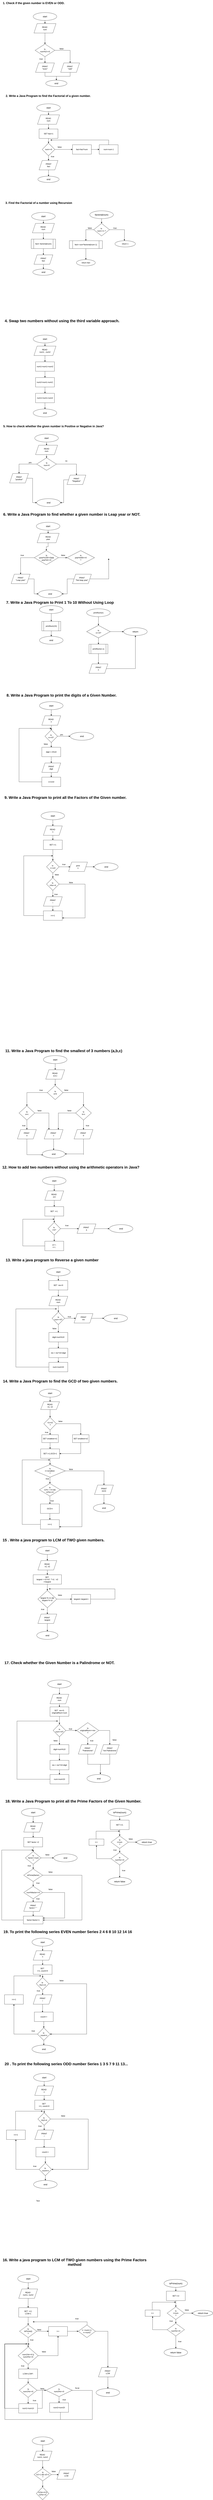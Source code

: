<mxfile version="21.0.6" type="device"><diagram name="Page-1" id="Amz78E-j1NI1SU_ev58Q"><mxGraphModel dx="1892" dy="6033" grid="1" gridSize="10" guides="1" tooltips="1" connect="1" arrows="1" fold="1" page="1" pageScale="1" pageWidth="850" pageHeight="1100" math="0" shadow="0"><root><mxCell id="0"/><mxCell id="1" parent="0"/><mxCell id="Q8pdUhngO-adyw85gs8H-3" style="edgeStyle=orthogonalEdgeStyle;rounded=0;orthogonalLoop=1;jettySize=auto;html=1;exitX=0.5;exitY=1;exitDx=0;exitDy=0;" parent="1" source="Q8pdUhngO-adyw85gs8H-1" target="Q8pdUhngO-adyw85gs8H-2" edge="1"><mxGeometry relative="1" as="geometry"/></mxCell><mxCell id="Q8pdUhngO-adyw85gs8H-1" value="&lt;font style=&quot;font-size: 14px;&quot;&gt;start&lt;/font&gt;" style="ellipse;whiteSpace=wrap;html=1;" parent="1" vertex="1"><mxGeometry x="200" y="-4150" width="150" height="50" as="geometry"/></mxCell><mxCell id="Q8pdUhngO-adyw85gs8H-5" style="edgeStyle=orthogonalEdgeStyle;rounded=0;orthogonalLoop=1;jettySize=auto;html=1;exitX=0.5;exitY=1;exitDx=0;exitDy=0;" parent="1" source="Q8pdUhngO-adyw85gs8H-2" target="Q8pdUhngO-adyw85gs8H-4" edge="1"><mxGeometry relative="1" as="geometry"/></mxCell><mxCell id="Q8pdUhngO-adyw85gs8H-2" value="READ&amp;nbsp;&lt;br&gt;num" style="shape=parallelogram;perimeter=parallelogramPerimeter;whiteSpace=wrap;html=1;fixedSize=1;" parent="1" vertex="1"><mxGeometry x="205" y="-4080" width="140" height="60" as="geometry"/></mxCell><mxCell id="Q8pdUhngO-adyw85gs8H-20" value="" style="edgeStyle=orthogonalEdgeStyle;rounded=0;orthogonalLoop=1;jettySize=auto;html=1;" parent="1" source="Q8pdUhngO-adyw85gs8H-4" target="Q8pdUhngO-adyw85gs8H-19" edge="1"><mxGeometry relative="1" as="geometry"/></mxCell><mxCell id="Q8pdUhngO-adyw85gs8H-4" value="fact= factorial(num)" style="shape=process;whiteSpace=wrap;html=1;backgroundOutline=1;" parent="1" vertex="1"><mxGeometry x="197.5" y="-3980" width="155" height="60" as="geometry"/></mxCell><mxCell id="Q8pdUhngO-adyw85gs8H-9" style="edgeStyle=orthogonalEdgeStyle;rounded=0;orthogonalLoop=1;jettySize=auto;html=1;exitX=0.5;exitY=1;exitDx=0;exitDy=0;entryX=0.5;entryY=0;entryDx=0;entryDy=0;" parent="1" source="Q8pdUhngO-adyw85gs8H-7" target="Q8pdUhngO-adyw85gs8H-8" edge="1"><mxGeometry relative="1" as="geometry"/></mxCell><mxCell id="Q8pdUhngO-adyw85gs8H-7" value="&lt;span style=&quot;font-size: 14px;&quot;&gt;factorial(num)&lt;/span&gt;" style="ellipse;whiteSpace=wrap;html=1;" parent="1" vertex="1"><mxGeometry x="570" y="-4160" width="150" height="50" as="geometry"/></mxCell><mxCell id="Q8pdUhngO-adyw85gs8H-11" style="edgeStyle=orthogonalEdgeStyle;rounded=0;orthogonalLoop=1;jettySize=auto;html=1;exitX=0;exitY=0.5;exitDx=0;exitDy=0;entryX=0.5;entryY=0;entryDx=0;entryDy=0;" parent="1" source="Q8pdUhngO-adyw85gs8H-8" target="Q8pdUhngO-adyw85gs8H-10" edge="1"><mxGeometry relative="1" as="geometry"/></mxCell><mxCell id="Q8pdUhngO-adyw85gs8H-12" style="edgeStyle=orthogonalEdgeStyle;rounded=0;orthogonalLoop=1;jettySize=auto;html=1;exitX=1;exitY=0.5;exitDx=0;exitDy=0;" parent="1" source="Q8pdUhngO-adyw85gs8H-8" edge="1"><mxGeometry relative="1" as="geometry"><mxPoint x="790" y="-3970" as="targetPoint"/></mxGeometry></mxCell><mxCell id="Q8pdUhngO-adyw85gs8H-8" value="Is&amp;nbsp;&lt;br&gt;num==1 ?" style="rhombus;whiteSpace=wrap;html=1;" parent="1" vertex="1"><mxGeometry x="595" y="-4080" width="100" height="80" as="geometry"/></mxCell><mxCell id="Q8pdUhngO-adyw85gs8H-15" value="" style="edgeStyle=orthogonalEdgeStyle;rounded=0;orthogonalLoop=1;jettySize=auto;html=1;entryX=0.5;entryY=0;entryDx=0;entryDy=0;" parent="1" source="Q8pdUhngO-adyw85gs8H-10" target="Q8pdUhngO-adyw85gs8H-16" edge="1"><mxGeometry relative="1" as="geometry"><mxPoint x="545" y="-3855" as="targetPoint"/></mxGeometry></mxCell><mxCell id="Q8pdUhngO-adyw85gs8H-10" value="fact= num*factorial(num-1)" style="shape=process;whiteSpace=wrap;html=1;backgroundOutline=1;" parent="1" vertex="1"><mxGeometry x="440" y="-3970" width="210" height="50" as="geometry"/></mxCell><mxCell id="Q8pdUhngO-adyw85gs8H-13" value="return 1" style="ellipse;whiteSpace=wrap;html=1;" parent="1" vertex="1"><mxGeometry x="730" y="-3970" width="130" height="40" as="geometry"/></mxCell><mxCell id="Q8pdUhngO-adyw85gs8H-16" value="return fact" style="ellipse;whiteSpace=wrap;html=1;" parent="1" vertex="1"><mxGeometry x="485" y="-3850" width="120" height="40" as="geometry"/></mxCell><mxCell id="Q8pdUhngO-adyw85gs8H-17" value="false" style="text;html=1;align=center;verticalAlign=middle;resizable=0;points=[];autosize=1;strokeColor=none;fillColor=none;" parent="1" vertex="1"><mxGeometry x="545" y="-4065" width="50" height="30" as="geometry"/></mxCell><mxCell id="Q8pdUhngO-adyw85gs8H-18" value="true" style="text;html=1;align=center;verticalAlign=middle;resizable=0;points=[];autosize=1;strokeColor=none;fillColor=none;" parent="1" vertex="1"><mxGeometry x="710" y="-4065" width="40" height="30" as="geometry"/></mxCell><mxCell id="Q8pdUhngO-adyw85gs8H-22" value="" style="edgeStyle=orthogonalEdgeStyle;rounded=0;orthogonalLoop=1;jettySize=auto;html=1;" parent="1" source="Q8pdUhngO-adyw85gs8H-19" target="Q8pdUhngO-adyw85gs8H-21" edge="1"><mxGeometry relative="1" as="geometry"/></mxCell><mxCell id="Q8pdUhngO-adyw85gs8H-19" value="PRINT&lt;br&gt;fact" style="shape=parallelogram;perimeter=parallelogramPerimeter;whiteSpace=wrap;html=1;fixedSize=1;" parent="1" vertex="1"><mxGeometry x="215" y="-3880" width="120" height="60" as="geometry"/></mxCell><mxCell id="Q8pdUhngO-adyw85gs8H-21" value="&lt;font style=&quot;font-size: 14px;&quot;&gt;end&lt;/font&gt;" style="ellipse;whiteSpace=wrap;html=1;" parent="1" vertex="1"><mxGeometry x="207.5" y="-3790" width="135" height="40" as="geometry"/></mxCell><mxCell id="Q8pdUhngO-adyw85gs8H-23" value="&lt;b&gt;&lt;font style=&quot;font-size: 18px;&quot;&gt;3. Find the Factorial of a number using Recursion&lt;/font&gt;&lt;/b&gt;" style="text;html=1;align=center;verticalAlign=middle;resizable=0;points=[];autosize=1;strokeColor=none;fillColor=none;" parent="1" vertex="1"><mxGeometry x="20" y="-4230" width="450" height="40" as="geometry"/></mxCell><mxCell id="Q8pdUhngO-adyw85gs8H-24" value="&lt;b&gt;&lt;font style=&quot;font-size: 24px;&quot;&gt;4. Swap two numbers without using the third variable approach.&lt;/font&gt;&lt;/b&gt;&amp;nbsp;" style="text;html=1;align=center;verticalAlign=middle;resizable=0;points=[];autosize=1;strokeColor=none;fillColor=none;" parent="1" vertex="1"><mxGeometry x="15" y="-3480" width="760" height="40" as="geometry"/></mxCell><mxCell id="Q8pdUhngO-adyw85gs8H-25" style="edgeStyle=orthogonalEdgeStyle;rounded=0;orthogonalLoop=1;jettySize=auto;html=1;exitX=0.5;exitY=1;exitDx=0;exitDy=0;" parent="1" source="Q8pdUhngO-adyw85gs8H-26" target="Q8pdUhngO-adyw85gs8H-27" edge="1"><mxGeometry relative="1" as="geometry"/></mxCell><mxCell id="Q8pdUhngO-adyw85gs8H-26" value="&lt;font style=&quot;font-size: 14px;&quot;&gt;start&lt;/font&gt;" style="ellipse;whiteSpace=wrap;html=1;" parent="1" vertex="1"><mxGeometry x="210" y="-3370" width="150" height="50" as="geometry"/></mxCell><mxCell id="Q8pdUhngO-adyw85gs8H-29" value="" style="edgeStyle=orthogonalEdgeStyle;rounded=0;orthogonalLoop=1;jettySize=auto;html=1;" parent="1" source="Q8pdUhngO-adyw85gs8H-27" target="Q8pdUhngO-adyw85gs8H-28" edge="1"><mxGeometry relative="1" as="geometry"/></mxCell><mxCell id="Q8pdUhngO-adyw85gs8H-27" value="READ&amp;nbsp;&lt;br&gt;num1 , num2" style="shape=parallelogram;perimeter=parallelogramPerimeter;whiteSpace=wrap;html=1;fixedSize=1;" parent="1" vertex="1"><mxGeometry x="215" y="-3300" width="140" height="60" as="geometry"/></mxCell><mxCell id="Q8pdUhngO-adyw85gs8H-31" value="" style="edgeStyle=orthogonalEdgeStyle;rounded=0;orthogonalLoop=1;jettySize=auto;html=1;" parent="1" source="Q8pdUhngO-adyw85gs8H-28" target="Q8pdUhngO-adyw85gs8H-30" edge="1"><mxGeometry relative="1" as="geometry"/></mxCell><mxCell id="Q8pdUhngO-adyw85gs8H-28" value="num1=num1+num2" style="whiteSpace=wrap;html=1;" parent="1" vertex="1"><mxGeometry x="225" y="-3200" width="120" height="60" as="geometry"/></mxCell><mxCell id="Q8pdUhngO-adyw85gs8H-33" value="" style="edgeStyle=orthogonalEdgeStyle;rounded=0;orthogonalLoop=1;jettySize=auto;html=1;" parent="1" source="Q8pdUhngO-adyw85gs8H-30" target="Q8pdUhngO-adyw85gs8H-32" edge="1"><mxGeometry relative="1" as="geometry"/></mxCell><mxCell id="Q8pdUhngO-adyw85gs8H-30" value="num2=num1-num2;" style="whiteSpace=wrap;html=1;" parent="1" vertex="1"><mxGeometry x="225" y="-3100" width="120" height="60" as="geometry"/></mxCell><mxCell id="Q8pdUhngO-adyw85gs8H-35" value="" style="edgeStyle=orthogonalEdgeStyle;rounded=0;orthogonalLoop=1;jettySize=auto;html=1;" parent="1" source="Q8pdUhngO-adyw85gs8H-32" target="Q8pdUhngO-adyw85gs8H-34" edge="1"><mxGeometry relative="1" as="geometry"/></mxCell><mxCell id="Q8pdUhngO-adyw85gs8H-32" value="num1=num1-num2" style="whiteSpace=wrap;html=1;" parent="1" vertex="1"><mxGeometry x="225" y="-3000" width="120" height="60" as="geometry"/></mxCell><mxCell id="Q8pdUhngO-adyw85gs8H-34" value="&lt;span style=&quot;font-size: 14px;&quot;&gt;end&lt;/span&gt;" style="ellipse;whiteSpace=wrap;html=1;" parent="1" vertex="1"><mxGeometry x="210" y="-2900" width="150" height="50" as="geometry"/></mxCell><mxCell id="Q8pdUhngO-adyw85gs8H-36" value="&lt;b style=&quot;border-color: var(--border-color); font-size: 18px;&quot;&gt;5. How to check whether the given number is Positive or Negative in Java?&lt;/b&gt;" style="text;html=1;align=center;verticalAlign=middle;resizable=0;points=[];autosize=1;strokeColor=none;fillColor=none;" parent="1" vertex="1"><mxGeometry x="9" y="-2810" width="660" height="40" as="geometry"/></mxCell><mxCell id="Q8pdUhngO-adyw85gs8H-37" style="edgeStyle=orthogonalEdgeStyle;rounded=0;orthogonalLoop=1;jettySize=auto;html=1;exitX=0.5;exitY=1;exitDx=0;exitDy=0;" parent="1" source="Q8pdUhngO-adyw85gs8H-38" target="Q8pdUhngO-adyw85gs8H-39" edge="1"><mxGeometry relative="1" as="geometry"/></mxCell><mxCell id="Q8pdUhngO-adyw85gs8H-38" value="&lt;font style=&quot;font-size: 14px;&quot;&gt;start&lt;/font&gt;" style="ellipse;whiteSpace=wrap;html=1;" parent="1" vertex="1"><mxGeometry x="220" y="-2740" width="150" height="50" as="geometry"/></mxCell><mxCell id="Q8pdUhngO-adyw85gs8H-45" value="" style="edgeStyle=orthogonalEdgeStyle;rounded=0;orthogonalLoop=1;jettySize=auto;html=1;" parent="1" source="Q8pdUhngO-adyw85gs8H-39" target="Q8pdUhngO-adyw85gs8H-40" edge="1"><mxGeometry relative="1" as="geometry"/></mxCell><mxCell id="Q8pdUhngO-adyw85gs8H-39" value="READ&lt;br&gt;num" style="shape=parallelogram;perimeter=parallelogramPerimeter;whiteSpace=wrap;html=1;fixedSize=1;" parent="1" vertex="1"><mxGeometry x="225" y="-2670" width="140" height="60" as="geometry"/></mxCell><mxCell id="Q8pdUhngO-adyw85gs8H-42" value="" style="edgeStyle=orthogonalEdgeStyle;rounded=0;orthogonalLoop=1;jettySize=auto;html=1;" parent="1" source="Q8pdUhngO-adyw85gs8H-40" target="Q8pdUhngO-adyw85gs8H-41" edge="1"><mxGeometry relative="1" as="geometry"/></mxCell><mxCell id="Q8pdUhngO-adyw85gs8H-44" value="" style="edgeStyle=orthogonalEdgeStyle;rounded=0;orthogonalLoop=1;jettySize=auto;html=1;" parent="1" source="Q8pdUhngO-adyw85gs8H-40" target="Q8pdUhngO-adyw85gs8H-43" edge="1"><mxGeometry relative="1" as="geometry"/></mxCell><mxCell id="Q8pdUhngO-adyw85gs8H-40" value="Is&lt;br&gt;num&amp;gt;0" style="rhombus;whiteSpace=wrap;html=1;" parent="1" vertex="1"><mxGeometry x="232.5" y="-2590" width="125" height="80" as="geometry"/></mxCell><mxCell id="Q8pdUhngO-adyw85gs8H-53" style="edgeStyle=orthogonalEdgeStyle;rounded=0;orthogonalLoop=1;jettySize=auto;html=1;entryX=0;entryY=0.5;entryDx=0;entryDy=0;" parent="1" source="Q8pdUhngO-adyw85gs8H-41" target="Q8pdUhngO-adyw85gs8H-49" edge="1"><mxGeometry relative="1" as="geometry"><mxPoint x="150" y="-2240" as="targetPoint"/></mxGeometry></mxCell><mxCell id="Q8pdUhngO-adyw85gs8H-41" value="PRINT&lt;br&gt;&quot;positive&quot;" style="shape=parallelogram;perimeter=parallelogramPerimeter;whiteSpace=wrap;html=1;fixedSize=1;" parent="1" vertex="1"><mxGeometry x="60" y="-2490" width="120" height="60" as="geometry"/></mxCell><mxCell id="Q8pdUhngO-adyw85gs8H-55" style="edgeStyle=orthogonalEdgeStyle;rounded=0;orthogonalLoop=1;jettySize=auto;html=1;entryX=1;entryY=0.5;entryDx=0;entryDy=0;" parent="1" source="Q8pdUhngO-adyw85gs8H-43" target="Q8pdUhngO-adyw85gs8H-49" edge="1"><mxGeometry relative="1" as="geometry"><mxPoint x="400" y="-2300" as="targetPoint"/></mxGeometry></mxCell><mxCell id="Q8pdUhngO-adyw85gs8H-43" value="PRINT&lt;br&gt;&quot;Negative&quot;" style="shape=parallelogram;perimeter=parallelogramPerimeter;whiteSpace=wrap;html=1;fixedSize=1;" parent="1" vertex="1"><mxGeometry x="425" y="-2480" width="120" height="60" as="geometry"/></mxCell><mxCell id="Q8pdUhngO-adyw85gs8H-47" value="yes" style="text;html=1;align=center;verticalAlign=middle;resizable=0;points=[];autosize=1;strokeColor=none;fillColor=none;" parent="1" vertex="1"><mxGeometry x="170" y="-2575" width="40" height="30" as="geometry"/></mxCell><mxCell id="Q8pdUhngO-adyw85gs8H-48" value="no" style="text;html=1;align=center;verticalAlign=middle;resizable=0;points=[];autosize=1;strokeColor=none;fillColor=none;" parent="1" vertex="1"><mxGeometry x="400" y="-2585" width="40" height="30" as="geometry"/></mxCell><mxCell id="Q8pdUhngO-adyw85gs8H-49" value="&lt;span style=&quot;font-size: 14px;&quot;&gt;end&lt;/span&gt;" style="ellipse;whiteSpace=wrap;html=1;" parent="1" vertex="1"><mxGeometry x="232.5" y="-2330" width="150" height="50" as="geometry"/></mxCell><mxCell id="Q8pdUhngO-adyw85gs8H-57" value="&lt;font style=&quot;font-size: 24px;&quot;&gt;&lt;b&gt;6. Write a Java Program to find whether a given number is Leap year or NOT.&lt;/b&gt;&lt;/font&gt;" style="text;html=1;align=center;verticalAlign=middle;resizable=0;points=[];autosize=1;strokeColor=none;fillColor=none;" parent="1" vertex="1"><mxGeometry x="5" y="-2250" width="900" height="40" as="geometry"/></mxCell><mxCell id="Q8pdUhngO-adyw85gs8H-58" style="edgeStyle=orthogonalEdgeStyle;rounded=0;orthogonalLoop=1;jettySize=auto;html=1;exitX=0.5;exitY=1;exitDx=0;exitDy=0;" parent="1" source="Q8pdUhngO-adyw85gs8H-59" target="Q8pdUhngO-adyw85gs8H-60" edge="1"><mxGeometry relative="1" as="geometry"/></mxCell><mxCell id="Q8pdUhngO-adyw85gs8H-59" value="&lt;font style=&quot;font-size: 14px;&quot;&gt;start&lt;/font&gt;" style="ellipse;whiteSpace=wrap;html=1;" parent="1" vertex="1"><mxGeometry x="230" y="-2180" width="150" height="50" as="geometry"/></mxCell><mxCell id="Q8pdUhngO-adyw85gs8H-62" value="" style="edgeStyle=orthogonalEdgeStyle;rounded=0;orthogonalLoop=1;jettySize=auto;html=1;" parent="1" source="Q8pdUhngO-adyw85gs8H-60" target="Q8pdUhngO-adyw85gs8H-61" edge="1"><mxGeometry relative="1" as="geometry"/></mxCell><mxCell id="Q8pdUhngO-adyw85gs8H-60" value="READ&lt;br&gt;year" style="shape=parallelogram;perimeter=parallelogramPerimeter;whiteSpace=wrap;html=1;fixedSize=1;" parent="1" vertex="1"><mxGeometry x="235" y="-2110" width="140" height="60" as="geometry"/></mxCell><mxCell id="Q8pdUhngO-adyw85gs8H-64" value="" style="edgeStyle=orthogonalEdgeStyle;rounded=0;orthogonalLoop=1;jettySize=auto;html=1;" parent="1" source="Q8pdUhngO-adyw85gs8H-61" target="Q8pdUhngO-adyw85gs8H-63" edge="1"><mxGeometry relative="1" as="geometry"/></mxCell><mxCell id="3-hYkOWNw7qXLtbmAvj5-12" style="edgeStyle=orthogonalEdgeStyle;rounded=0;orthogonalLoop=1;jettySize=auto;html=1;" edge="1" parent="1" source="Q8pdUhngO-adyw85gs8H-61" target="3-hYkOWNw7qXLtbmAvj5-11"><mxGeometry relative="1" as="geometry"/></mxCell><mxCell id="Q8pdUhngO-adyw85gs8H-61" value="Is&lt;br&gt;(year%100!=0)&amp;amp;&amp;amp;&lt;br&gt;year%4==0" style="rhombus;whiteSpace=wrap;html=1;" parent="1" vertex="1"><mxGeometry x="217.5" y="-2000" width="152.5" height="90" as="geometry"/></mxCell><mxCell id="Q8pdUhngO-adyw85gs8H-69" style="edgeStyle=orthogonalEdgeStyle;rounded=0;orthogonalLoop=1;jettySize=auto;html=1;entryX=0;entryY=0.5;entryDx=0;entryDy=0;" parent="1" source="Q8pdUhngO-adyw85gs8H-63" target="Q8pdUhngO-adyw85gs8H-67" edge="1"><mxGeometry relative="1" as="geometry"/></mxCell><mxCell id="Q8pdUhngO-adyw85gs8H-63" value="PRINT&lt;br&gt;&quot;Leap year&quot;" style="shape=parallelogram;perimeter=parallelogramPerimeter;whiteSpace=wrap;html=1;fixedSize=1;" parent="1" vertex="1"><mxGeometry x="70" y="-1850" width="120" height="60" as="geometry"/></mxCell><mxCell id="Q8pdUhngO-adyw85gs8H-68" style="edgeStyle=orthogonalEdgeStyle;rounded=0;orthogonalLoop=1;jettySize=auto;html=1;entryX=1;entryY=0.5;entryDx=0;entryDy=0;" parent="1" source="Q8pdUhngO-adyw85gs8H-65" target="Q8pdUhngO-adyw85gs8H-67" edge="1"><mxGeometry relative="1" as="geometry"/></mxCell><mxCell id="3-hYkOWNw7qXLtbmAvj5-15" style="edgeStyle=orthogonalEdgeStyle;rounded=0;orthogonalLoop=1;jettySize=auto;html=1;" edge="1" parent="1" source="Q8pdUhngO-adyw85gs8H-65"><mxGeometry relative="1" as="geometry"><mxPoint x="690" y="-1950" as="targetPoint"/></mxGeometry></mxCell><mxCell id="Q8pdUhngO-adyw85gs8H-65" value="PRINT&lt;br&gt;&quot;Not leap year&quot;" style="shape=parallelogram;perimeter=parallelogramPerimeter;whiteSpace=wrap;html=1;fixedSize=1;" parent="1" vertex="1"><mxGeometry x="460" y="-1850" width="120" height="60" as="geometry"/></mxCell><mxCell id="Q8pdUhngO-adyw85gs8H-67" value="&lt;span style=&quot;font-size: 14px;&quot;&gt;end&lt;/span&gt;" style="ellipse;whiteSpace=wrap;html=1;" parent="1" vertex="1"><mxGeometry x="242.5" y="-1750" width="150" height="50" as="geometry"/></mxCell><mxCell id="Q8pdUhngO-adyw85gs8H-70" value="&lt;font style=&quot;font-size: 24px;&quot;&gt;&lt;b&gt;7. Write a Java Program to Print 1 To 10 Without Using Loop&lt;/b&gt;&lt;/font&gt;" style="text;html=1;align=center;verticalAlign=middle;resizable=0;points=[];autosize=1;strokeColor=none;fillColor=none;" parent="1" vertex="1"><mxGeometry x="25" y="-1690" width="710" height="40" as="geometry"/></mxCell><mxCell id="Q8pdUhngO-adyw85gs8H-72" style="edgeStyle=orthogonalEdgeStyle;rounded=0;orthogonalLoop=1;jettySize=auto;html=1;exitX=0.5;exitY=1;exitDx=0;exitDy=0;" parent="1" source="Q8pdUhngO-adyw85gs8H-73" target="Q8pdUhngO-adyw85gs8H-75" edge="1"><mxGeometry relative="1" as="geometry"><mxPoint x="315.059" y="-1550" as="targetPoint"/></mxGeometry></mxCell><mxCell id="Q8pdUhngO-adyw85gs8H-73" value="&lt;font style=&quot;font-size: 14px;&quot;&gt;start&lt;/font&gt;" style="ellipse;whiteSpace=wrap;html=1;" parent="1" vertex="1"><mxGeometry x="250" y="-1650" width="150" height="50" as="geometry"/></mxCell><mxCell id="Q8pdUhngO-adyw85gs8H-97" value="" style="edgeStyle=orthogonalEdgeStyle;rounded=0;orthogonalLoop=1;jettySize=auto;html=1;" parent="1" source="Q8pdUhngO-adyw85gs8H-75" target="Q8pdUhngO-adyw85gs8H-96" edge="1"><mxGeometry relative="1" as="geometry"/></mxCell><mxCell id="9cuRYvG0WBm2DibS6Kq7-8" value="" style="edgeStyle=orthogonalEdgeStyle;rounded=0;orthogonalLoop=1;jettySize=auto;html=1;" parent="1" source="Q8pdUhngO-adyw85gs8H-75" target="Q8pdUhngO-adyw85gs8H-96" edge="1"><mxGeometry relative="1" as="geometry"/></mxCell><mxCell id="Q8pdUhngO-adyw85gs8H-75" value="printNum(10)" style="shape=process;whiteSpace=wrap;html=1;backgroundOutline=1;" parent="1" vertex="1"><mxGeometry x="265" y="-1550" width="120" height="60" as="geometry"/></mxCell><mxCell id="Q8pdUhngO-adyw85gs8H-88" style="edgeStyle=orthogonalEdgeStyle;rounded=0;orthogonalLoop=1;jettySize=auto;html=1;entryX=0.5;entryY=0;entryDx=0;entryDy=0;" parent="1" source="Q8pdUhngO-adyw85gs8H-76" target="Q8pdUhngO-adyw85gs8H-79" edge="1"><mxGeometry relative="1" as="geometry"><mxPoint x="625" y="-1540" as="targetPoint"/></mxGeometry></mxCell><mxCell id="Q8pdUhngO-adyw85gs8H-76" value="printNum(n)" style="ellipse;whiteSpace=wrap;html=1;" parent="1" vertex="1"><mxGeometry x="550" y="-1630" width="150" height="50" as="geometry"/></mxCell><mxCell id="9cuRYvG0WBm2DibS6Kq7-10" value="" style="edgeStyle=orthogonalEdgeStyle;rounded=0;orthogonalLoop=1;jettySize=auto;html=1;" parent="1" source="Q8pdUhngO-adyw85gs8H-79" target="Q8pdUhngO-adyw85gs8H-90" edge="1"><mxGeometry relative="1" as="geometry"/></mxCell><mxCell id="9cuRYvG0WBm2DibS6Kq7-11" style="edgeStyle=orthogonalEdgeStyle;rounded=0;orthogonalLoop=1;jettySize=auto;html=1;entryX=0;entryY=0.5;entryDx=0;entryDy=0;" parent="1" source="Q8pdUhngO-adyw85gs8H-79" target="Q8pdUhngO-adyw85gs8H-94" edge="1"><mxGeometry relative="1" as="geometry"/></mxCell><mxCell id="Q8pdUhngO-adyw85gs8H-79" value="Is&lt;br&gt;n==0?" style="rhombus;whiteSpace=wrap;html=1;" parent="1" vertex="1"><mxGeometry x="550" y="-1525" width="150" height="80" as="geometry"/></mxCell><mxCell id="9cuRYvG0WBm2DibS6Kq7-13" style="edgeStyle=orthogonalEdgeStyle;rounded=0;orthogonalLoop=1;jettySize=auto;html=1;entryX=0.5;entryY=1;entryDx=0;entryDy=0;" parent="1" source="Q8pdUhngO-adyw85gs8H-89" target="Q8pdUhngO-adyw85gs8H-94" edge="1"><mxGeometry relative="1" as="geometry"/></mxCell><mxCell id="Q8pdUhngO-adyw85gs8H-89" value="PRINT&lt;br&gt;n" style="shape=parallelogram;perimeter=parallelogramPerimeter;whiteSpace=wrap;html=1;fixedSize=1;" parent="1" vertex="1"><mxGeometry x="565" y="-1280" width="120" height="60" as="geometry"/></mxCell><mxCell id="9cuRYvG0WBm2DibS6Kq7-12" style="edgeStyle=orthogonalEdgeStyle;rounded=0;orthogonalLoop=1;jettySize=auto;html=1;" parent="1" source="Q8pdUhngO-adyw85gs8H-90" target="Q8pdUhngO-adyw85gs8H-89" edge="1"><mxGeometry relative="1" as="geometry"/></mxCell><mxCell id="Q8pdUhngO-adyw85gs8H-90" value="printNum(n-1)" style="shape=process;whiteSpace=wrap;html=1;backgroundOutline=1;" parent="1" vertex="1"><mxGeometry x="565" y="-1405" width="120" height="60" as="geometry"/></mxCell><mxCell id="Q8pdUhngO-adyw85gs8H-94" value="&lt;font style=&quot;font-size: 14px;&quot;&gt;return&lt;/font&gt;" style="ellipse;whiteSpace=wrap;html=1;" parent="1" vertex="1"><mxGeometry x="785" y="-1510" width="150" height="50" as="geometry"/></mxCell><mxCell id="Q8pdUhngO-adyw85gs8H-96" value="&lt;font style=&quot;font-size: 14px;&quot;&gt;end&lt;/font&gt;" style="ellipse;whiteSpace=wrap;html=1;" parent="1" vertex="1"><mxGeometry x="250" y="-1455" width="150" height="50" as="geometry"/></mxCell><mxCell id="Q8pdUhngO-adyw85gs8H-98" value="&lt;font style=&quot;font-size: 24px;&quot;&gt;&lt;b&gt;8. Write a Java Program to print the digits of a Given Number. &lt;/b&gt;&lt;/font&gt;" style="text;html=1;align=center;verticalAlign=middle;resizable=0;points=[];autosize=1;strokeColor=none;fillColor=none;" parent="1" vertex="1"><mxGeometry x="30" y="-1100" width="720" height="40" as="geometry"/></mxCell><mxCell id="Q8pdUhngO-adyw85gs8H-105" style="edgeStyle=orthogonalEdgeStyle;rounded=0;orthogonalLoop=1;jettySize=auto;html=1;" parent="1" source="Q8pdUhngO-adyw85gs8H-101" target="Q8pdUhngO-adyw85gs8H-103" edge="1"><mxGeometry relative="1" as="geometry"><mxPoint x="330" y="-960" as="targetPoint"/></mxGeometry></mxCell><mxCell id="Q8pdUhngO-adyw85gs8H-101" value="&lt;font style=&quot;font-size: 14px;&quot;&gt;start&lt;/font&gt;" style="ellipse;whiteSpace=wrap;html=1;" parent="1" vertex="1"><mxGeometry x="250" y="-1040" width="150" height="51" as="geometry"/></mxCell><mxCell id="Q8pdUhngO-adyw85gs8H-108" value="" style="edgeStyle=orthogonalEdgeStyle;rounded=0;orthogonalLoop=1;jettySize=auto;html=1;" parent="1" source="Q8pdUhngO-adyw85gs8H-103" target="Q8pdUhngO-adyw85gs8H-107" edge="1"><mxGeometry relative="1" as="geometry"/></mxCell><mxCell id="Q8pdUhngO-adyw85gs8H-103" value="READ&amp;nbsp;&lt;br&gt;n" style="shape=parallelogram;perimeter=parallelogramPerimeter;whiteSpace=wrap;html=1;fixedSize=1;" parent="1" vertex="1"><mxGeometry x="265" y="-950" width="120" height="60" as="geometry"/></mxCell><mxCell id="Q8pdUhngO-adyw85gs8H-110" value="" style="edgeStyle=orthogonalEdgeStyle;rounded=0;orthogonalLoop=1;jettySize=auto;html=1;" parent="1" source="Q8pdUhngO-adyw85gs8H-107" target="Q8pdUhngO-adyw85gs8H-109" edge="1"><mxGeometry relative="1" as="geometry"/></mxCell><mxCell id="Q8pdUhngO-adyw85gs8H-113" value="" style="edgeStyle=orthogonalEdgeStyle;rounded=0;orthogonalLoop=1;jettySize=auto;html=1;" parent="1" source="Q8pdUhngO-adyw85gs8H-107" target="Q8pdUhngO-adyw85gs8H-111" edge="1"><mxGeometry relative="1" as="geometry"/></mxCell><mxCell id="Q8pdUhngO-adyw85gs8H-107" value="Is&amp;nbsp;&lt;br&gt;n==0?&amp;nbsp;" style="rhombus;whiteSpace=wrap;html=1;" parent="1" vertex="1"><mxGeometry x="285" y="-860" width="80" height="80" as="geometry"/></mxCell><mxCell id="Q8pdUhngO-adyw85gs8H-115" value="" style="edgeStyle=orthogonalEdgeStyle;rounded=0;orthogonalLoop=1;jettySize=auto;html=1;" parent="1" source="Q8pdUhngO-adyw85gs8H-109" target="Q8pdUhngO-adyw85gs8H-114" edge="1"><mxGeometry relative="1" as="geometry"/></mxCell><mxCell id="Q8pdUhngO-adyw85gs8H-109" value="digit = n%10" style="whiteSpace=wrap;html=1;" parent="1" vertex="1"><mxGeometry x="265" y="-750" width="120" height="60" as="geometry"/></mxCell><mxCell id="Q8pdUhngO-adyw85gs8H-111" value="&lt;font style=&quot;font-size: 14px;&quot;&gt;end&lt;/font&gt;" style="ellipse;whiteSpace=wrap;html=1;" parent="1" vertex="1"><mxGeometry x="445" y="-845.5" width="150" height="51" as="geometry"/></mxCell><mxCell id="Q8pdUhngO-adyw85gs8H-118" value="" style="edgeStyle=orthogonalEdgeStyle;rounded=0;orthogonalLoop=1;jettySize=auto;html=1;" parent="1" source="Q8pdUhngO-adyw85gs8H-114" target="Q8pdUhngO-adyw85gs8H-117" edge="1"><mxGeometry relative="1" as="geometry"/></mxCell><mxCell id="Q8pdUhngO-adyw85gs8H-114" value="PRINT&lt;br&gt;digit" style="shape=parallelogram;perimeter=parallelogramPerimeter;whiteSpace=wrap;html=1;fixedSize=1;" parent="1" vertex="1"><mxGeometry x="265" y="-650" width="120" height="60" as="geometry"/></mxCell><mxCell id="Q8pdUhngO-adyw85gs8H-119" style="edgeStyle=orthogonalEdgeStyle;rounded=0;orthogonalLoop=1;jettySize=auto;html=1;" parent="1" source="Q8pdUhngO-adyw85gs8H-117" edge="1"><mxGeometry relative="1" as="geometry"><mxPoint x="325" y="-870" as="targetPoint"/><Array as="points"><mxPoint x="120" y="-530"/><mxPoint x="120" y="-870"/><mxPoint x="180" y="-870"/></Array></mxGeometry></mxCell><mxCell id="Q8pdUhngO-adyw85gs8H-117" value="n=n/10" style="whiteSpace=wrap;html=1;" parent="1" vertex="1"><mxGeometry x="265" y="-560" width="120" height="60" as="geometry"/></mxCell><mxCell id="Q8pdUhngO-adyw85gs8H-120" value="&lt;font style=&quot;font-size: 24px;&quot;&gt;&lt;b&gt;9. Write a Java Program to print all the Factors of the Given number. &lt;/b&gt;&lt;/font&gt;" style="text;html=1;align=center;verticalAlign=middle;resizable=0;points=[];autosize=1;strokeColor=none;fillColor=none;" parent="1" vertex="1"><mxGeometry x="15" y="-450" width="800" height="40" as="geometry"/></mxCell><mxCell id="Q8pdUhngO-adyw85gs8H-121" style="edgeStyle=orthogonalEdgeStyle;rounded=0;orthogonalLoop=1;jettySize=auto;html=1;" parent="1" source="Q8pdUhngO-adyw85gs8H-122" target="Q8pdUhngO-adyw85gs8H-123" edge="1"><mxGeometry relative="1" as="geometry"><mxPoint x="340" y="-260" as="targetPoint"/></mxGeometry></mxCell><mxCell id="Q8pdUhngO-adyw85gs8H-122" value="&lt;font style=&quot;font-size: 14px;&quot;&gt;start&lt;/font&gt;" style="ellipse;whiteSpace=wrap;html=1;" parent="1" vertex="1"><mxGeometry x="260" y="-340" width="150" height="51" as="geometry"/></mxCell><mxCell id="Q8pdUhngO-adyw85gs8H-127" value="" style="edgeStyle=orthogonalEdgeStyle;rounded=0;orthogonalLoop=1;jettySize=auto;html=1;" parent="1" source="Q8pdUhngO-adyw85gs8H-123" target="Q8pdUhngO-adyw85gs8H-126" edge="1"><mxGeometry relative="1" as="geometry"/></mxCell><mxCell id="Q8pdUhngO-adyw85gs8H-123" value="READ&amp;nbsp;&lt;br&gt;n" style="shape=parallelogram;perimeter=parallelogramPerimeter;whiteSpace=wrap;html=1;fixedSize=1;" parent="1" vertex="1"><mxGeometry x="275" y="-250" width="120" height="60" as="geometry"/></mxCell><mxCell id="Q8pdUhngO-adyw85gs8H-129" value="" style="edgeStyle=orthogonalEdgeStyle;rounded=0;orthogonalLoop=1;jettySize=auto;html=1;" parent="1" source="Q8pdUhngO-adyw85gs8H-126" target="Q8pdUhngO-adyw85gs8H-128" edge="1"><mxGeometry relative="1" as="geometry"/></mxCell><mxCell id="Q8pdUhngO-adyw85gs8H-126" value="SET i=1" style="whiteSpace=wrap;html=1;" parent="1" vertex="1"><mxGeometry x="275" y="-160" width="120" height="60" as="geometry"/></mxCell><mxCell id="Q8pdUhngO-adyw85gs8H-131" value="" style="edgeStyle=orthogonalEdgeStyle;rounded=0;orthogonalLoop=1;jettySize=auto;html=1;" parent="1" source="Q8pdUhngO-adyw85gs8H-128" target="Q8pdUhngO-adyw85gs8H-130" edge="1"><mxGeometry relative="1" as="geometry"/></mxCell><mxCell id="Q8pdUhngO-adyw85gs8H-136" value="" style="edgeStyle=orthogonalEdgeStyle;rounded=0;orthogonalLoop=1;jettySize=auto;html=1;" parent="1" source="Q8pdUhngO-adyw85gs8H-128" target="Q8pdUhngO-adyw85gs8H-135" edge="1"><mxGeometry relative="1" as="geometry"/></mxCell><mxCell id="Q8pdUhngO-adyw85gs8H-128" value="Is&amp;nbsp;&lt;br&gt;i==n/2" style="rhombus;whiteSpace=wrap;html=1;" parent="1" vertex="1"><mxGeometry x="295" y="-30" width="80" height="80" as="geometry"/></mxCell><mxCell id="Q8pdUhngO-adyw85gs8H-133" value="" style="edgeStyle=orthogonalEdgeStyle;rounded=0;orthogonalLoop=1;jettySize=auto;html=1;" parent="1" source="Q8pdUhngO-adyw85gs8H-130" target="Q8pdUhngO-adyw85gs8H-132" edge="1"><mxGeometry relative="1" as="geometry"/></mxCell><mxCell id="Q8pdUhngO-adyw85gs8H-130" value="print&lt;br&gt;n" style="shape=parallelogram;perimeter=parallelogramPerimeter;whiteSpace=wrap;html=1;fixedSize=1;" parent="1" vertex="1"><mxGeometry x="435" y="-20" width="120" height="60" as="geometry"/></mxCell><mxCell id="Q8pdUhngO-adyw85gs8H-132" value="&lt;font style=&quot;font-size: 14px;&quot;&gt;end&lt;/font&gt;" style="ellipse;whiteSpace=wrap;html=1;" parent="1" vertex="1"><mxGeometry x="600" y="-15.5" width="150" height="51" as="geometry"/></mxCell><mxCell id="Q8pdUhngO-adyw85gs8H-134" value="true" style="text;html=1;align=center;verticalAlign=middle;resizable=0;points=[];autosize=1;strokeColor=none;fillColor=none;" parent="1" vertex="1"><mxGeometry x="385" y="-20" width="40" height="30" as="geometry"/></mxCell><mxCell id="Q8pdUhngO-adyw85gs8H-138" value="" style="edgeStyle=orthogonalEdgeStyle;rounded=0;orthogonalLoop=1;jettySize=auto;html=1;" parent="1" source="Q8pdUhngO-adyw85gs8H-135" target="Q8pdUhngO-adyw85gs8H-137" edge="1"><mxGeometry relative="1" as="geometry"/></mxCell><mxCell id="9cuRYvG0WBm2DibS6Kq7-2" style="edgeStyle=orthogonalEdgeStyle;rounded=0;orthogonalLoop=1;jettySize=auto;html=1;entryX=1;entryY=0.75;entryDx=0;entryDy=0;" parent="1" source="Q8pdUhngO-adyw85gs8H-135" target="Q8pdUhngO-adyw85gs8H-141" edge="1"><mxGeometry relative="1" as="geometry"><Array as="points"><mxPoint x="540" y="120"/><mxPoint x="540" y="335"/></Array></mxGeometry></mxCell><mxCell id="Q8pdUhngO-adyw85gs8H-135" value="Is&amp;nbsp;&lt;br&gt;n%i==0" style="rhombus;whiteSpace=wrap;html=1;" parent="1" vertex="1"><mxGeometry x="295" y="80" width="80" height="80" as="geometry"/></mxCell><mxCell id="Q8pdUhngO-adyw85gs8H-142" value="" style="edgeStyle=orthogonalEdgeStyle;rounded=0;orthogonalLoop=1;jettySize=auto;html=1;" parent="1" source="Q8pdUhngO-adyw85gs8H-137" target="Q8pdUhngO-adyw85gs8H-141" edge="1"><mxGeometry relative="1" as="geometry"/></mxCell><mxCell id="Q8pdUhngO-adyw85gs8H-137" value="PRINT&lt;br&gt;i" style="shape=parallelogram;perimeter=parallelogramPerimeter;whiteSpace=wrap;html=1;fixedSize=1;" parent="1" vertex="1"><mxGeometry x="275" y="200" width="120" height="60" as="geometry"/></mxCell><mxCell id="Q8pdUhngO-adyw85gs8H-139" value="true" style="text;html=1;align=center;verticalAlign=middle;resizable=0;points=[];autosize=1;strokeColor=none;fillColor=none;" parent="1" vertex="1"><mxGeometry x="335" y="170" width="40" height="30" as="geometry"/></mxCell><mxCell id="Q8pdUhngO-adyw85gs8H-144" style="edgeStyle=orthogonalEdgeStyle;rounded=0;orthogonalLoop=1;jettySize=auto;html=1;" parent="1" source="Q8pdUhngO-adyw85gs8H-141" edge="1"><mxGeometry relative="1" as="geometry"><mxPoint x="335" y="-60" as="targetPoint"/><Array as="points"><mxPoint x="150" y="320"/><mxPoint x="150" y="-60"/></Array></mxGeometry></mxCell><mxCell id="Q8pdUhngO-adyw85gs8H-141" value="i=i+1" style="whiteSpace=wrap;html=1;" parent="1" vertex="1"><mxGeometry x="275" y="290" width="120" height="60" as="geometry"/></mxCell><mxCell id="Q8pdUhngO-adyw85gs8H-143" value="false" style="text;html=1;align=center;verticalAlign=middle;resizable=0;points=[];autosize=1;strokeColor=none;fillColor=none;" parent="1" vertex="1"><mxGeometry x="335" y="45" width="50" height="30" as="geometry"/></mxCell><mxCell id="Q8pdUhngO-adyw85gs8H-175" value="yes" style="text;html=1;align=center;verticalAlign=middle;resizable=0;points=[];autosize=1;strokeColor=none;fillColor=none;" parent="1" vertex="1"><mxGeometry x="370" y="-845" width="40" height="30" as="geometry"/></mxCell><mxCell id="Q8pdUhngO-adyw85gs8H-176" value="false" style="text;html=1;align=center;verticalAlign=middle;resizable=0;points=[];autosize=1;strokeColor=none;fillColor=none;" parent="1" vertex="1"><mxGeometry x="265" y="-785" width="50" height="30" as="geometry"/></mxCell><mxCell id="Q8pdUhngO-adyw85gs8H-204" value="&lt;font style=&quot;font-size: 24px;&quot;&gt;&lt;b&gt;11. Write a Java Program to find the smallest of 3 numbers (a,b,c) &lt;/b&gt;&lt;/font&gt;" style="text;html=1;align=center;verticalAlign=middle;resizable=0;points=[];autosize=1;strokeColor=none;fillColor=none;" parent="1" vertex="1"><mxGeometry x="19" y="1160" width="770" height="40" as="geometry"/></mxCell><mxCell id="Q8pdUhngO-adyw85gs8H-205" style="edgeStyle=orthogonalEdgeStyle;rounded=0;orthogonalLoop=1;jettySize=auto;html=1;" parent="1" source="Q8pdUhngO-adyw85gs8H-206" target="Q8pdUhngO-adyw85gs8H-207" edge="1"><mxGeometry relative="1" as="geometry"><mxPoint x="350" y="1310" as="targetPoint"/></mxGeometry></mxCell><mxCell id="Q8pdUhngO-adyw85gs8H-206" value="&lt;font style=&quot;font-size: 14px;&quot;&gt;start&lt;/font&gt;" style="ellipse;whiteSpace=wrap;html=1;" parent="1" vertex="1"><mxGeometry x="275" y="1210" width="150" height="51" as="geometry"/></mxCell><mxCell id="Q8pdUhngO-adyw85gs8H-209" value="" style="edgeStyle=orthogonalEdgeStyle;rounded=0;orthogonalLoop=1;jettySize=auto;html=1;" parent="1" source="Q8pdUhngO-adyw85gs8H-207" target="Q8pdUhngO-adyw85gs8H-208" edge="1"><mxGeometry relative="1" as="geometry"/></mxCell><mxCell id="Q8pdUhngO-adyw85gs8H-207" value="READ&amp;nbsp;&lt;br&gt;a,b,c" style="shape=parallelogram;perimeter=parallelogramPerimeter;whiteSpace=wrap;html=1;fixedSize=1;" parent="1" vertex="1"><mxGeometry x="290" y="1300" width="120" height="60" as="geometry"/></mxCell><mxCell id="Q8pdUhngO-adyw85gs8H-211" value="" style="edgeStyle=orthogonalEdgeStyle;rounded=0;orthogonalLoop=1;jettySize=auto;html=1;" parent="1" source="Q8pdUhngO-adyw85gs8H-208" target="Q8pdUhngO-adyw85gs8H-210" edge="1"><mxGeometry relative="1" as="geometry"/></mxCell><mxCell id="Q8pdUhngO-adyw85gs8H-213" value="" style="edgeStyle=orthogonalEdgeStyle;rounded=0;orthogonalLoop=1;jettySize=auto;html=1;" parent="1" source="Q8pdUhngO-adyw85gs8H-208" target="Q8pdUhngO-adyw85gs8H-212" edge="1"><mxGeometry relative="1" as="geometry"/></mxCell><mxCell id="Q8pdUhngO-adyw85gs8H-208" value="Is&lt;br&gt;a&amp;gt;b" style="rhombus;whiteSpace=wrap;html=1;" parent="1" vertex="1"><mxGeometry x="300" y="1400" width="100" height="90" as="geometry"/></mxCell><mxCell id="Q8pdUhngO-adyw85gs8H-216" style="edgeStyle=orthogonalEdgeStyle;rounded=0;orthogonalLoop=1;jettySize=auto;html=1;entryX=0.25;entryY=0;entryDx=0;entryDy=0;" parent="1" source="Q8pdUhngO-adyw85gs8H-210" target="Q8pdUhngO-adyw85gs8H-220" edge="1"><mxGeometry relative="1" as="geometry"><mxPoint x="310" y="1660" as="targetPoint"/></mxGeometry></mxCell><mxCell id="Q8pdUhngO-adyw85gs8H-219" value="" style="edgeStyle=orthogonalEdgeStyle;rounded=0;orthogonalLoop=1;jettySize=auto;html=1;" parent="1" source="Q8pdUhngO-adyw85gs8H-210" target="Q8pdUhngO-adyw85gs8H-218" edge="1"><mxGeometry relative="1" as="geometry"/></mxCell><mxCell id="Q8pdUhngO-adyw85gs8H-210" value="Is&lt;br&gt;a&amp;gt;c" style="rhombus;whiteSpace=wrap;html=1;" parent="1" vertex="1"><mxGeometry x="120" y="1530" width="100" height="90" as="geometry"/></mxCell><mxCell id="Q8pdUhngO-adyw85gs8H-217" style="edgeStyle=orthogonalEdgeStyle;rounded=0;orthogonalLoop=1;jettySize=auto;html=1;entryX=0.75;entryY=0;entryDx=0;entryDy=0;" parent="1" source="Q8pdUhngO-adyw85gs8H-212" target="Q8pdUhngO-adyw85gs8H-220" edge="1"><mxGeometry relative="1" as="geometry"><mxPoint x="370" y="1650" as="targetPoint"/></mxGeometry></mxCell><mxCell id="Q8pdUhngO-adyw85gs8H-222" value="" style="edgeStyle=orthogonalEdgeStyle;rounded=0;orthogonalLoop=1;jettySize=auto;html=1;" parent="1" source="Q8pdUhngO-adyw85gs8H-212" target="Q8pdUhngO-adyw85gs8H-221" edge="1"><mxGeometry relative="1" as="geometry"/></mxCell><mxCell id="Q8pdUhngO-adyw85gs8H-212" value="Is&lt;br&gt;b&amp;gt;c" style="rhombus;whiteSpace=wrap;html=1;" parent="1" vertex="1"><mxGeometry x="480" y="1530" width="100" height="90" as="geometry"/></mxCell><mxCell id="Q8pdUhngO-adyw85gs8H-214" value="true" style="text;html=1;align=center;verticalAlign=middle;resizable=0;points=[];autosize=1;strokeColor=none;fillColor=none;" parent="1" vertex="1"><mxGeometry x="240" y="1415" width="40" height="30" as="geometry"/></mxCell><mxCell id="Q8pdUhngO-adyw85gs8H-215" value="false" style="text;html=1;align=center;verticalAlign=middle;resizable=0;points=[];autosize=1;strokeColor=none;fillColor=none;" parent="1" vertex="1"><mxGeometry x="395" y="1415" width="50" height="30" as="geometry"/></mxCell><mxCell id="Q8pdUhngO-adyw85gs8H-229" style="edgeStyle=orthogonalEdgeStyle;rounded=0;orthogonalLoop=1;jettySize=auto;html=1;entryX=0;entryY=0.5;entryDx=0;entryDy=0;" parent="1" source="Q8pdUhngO-adyw85gs8H-218" target="Q8pdUhngO-adyw85gs8H-224" edge="1"><mxGeometry relative="1" as="geometry"><mxPoint x="210" y="1840" as="targetPoint"/><Array as="points"><mxPoint x="170" y="1840"/><mxPoint x="268" y="1840"/></Array></mxGeometry></mxCell><mxCell id="Q8pdUhngO-adyw85gs8H-218" value="PRINT&amp;nbsp;&lt;br&gt;a" style="shape=parallelogram;perimeter=parallelogramPerimeter;whiteSpace=wrap;html=1;fixedSize=1;" parent="1" vertex="1"><mxGeometry x="110" y="1680" width="120" height="60" as="geometry"/></mxCell><mxCell id="Q8pdUhngO-adyw85gs8H-225" value="" style="edgeStyle=orthogonalEdgeStyle;rounded=0;orthogonalLoop=1;jettySize=auto;html=1;" parent="1" source="Q8pdUhngO-adyw85gs8H-220" target="Q8pdUhngO-adyw85gs8H-224" edge="1"><mxGeometry relative="1" as="geometry"/></mxCell><mxCell id="Q8pdUhngO-adyw85gs8H-220" value="PRINT&amp;nbsp;&lt;br&gt;c" style="shape=parallelogram;perimeter=parallelogramPerimeter;whiteSpace=wrap;html=1;fixedSize=1;" parent="1" vertex="1"><mxGeometry x="280" y="1680" width="120" height="60" as="geometry"/></mxCell><mxCell id="Q8pdUhngO-adyw85gs8H-231" style="edgeStyle=orthogonalEdgeStyle;rounded=0;orthogonalLoop=1;jettySize=auto;html=1;exitX=0.5;exitY=1;exitDx=0;exitDy=0;" parent="1" source="Q8pdUhngO-adyw85gs8H-221" target="Q8pdUhngO-adyw85gs8H-224" edge="1"><mxGeometry relative="1" as="geometry"><mxPoint x="530" y="1870" as="targetPoint"/><Array as="points"><mxPoint x="530" y="1840"/><mxPoint x="530" y="1840"/><mxPoint x="530" y="1835"/></Array></mxGeometry></mxCell><mxCell id="Q8pdUhngO-adyw85gs8H-221" value="PRINT&amp;nbsp;&lt;br&gt;b" style="shape=parallelogram;perimeter=parallelogramPerimeter;whiteSpace=wrap;html=1;fixedSize=1;" parent="1" vertex="1"><mxGeometry x="470" y="1680" width="120" height="60" as="geometry"/></mxCell><mxCell id="Q8pdUhngO-adyw85gs8H-224" value="&lt;font style=&quot;font-size: 14px;&quot;&gt;end&lt;/font&gt;" style="ellipse;whiteSpace=wrap;html=1;" parent="1" vertex="1"><mxGeometry x="267.5" y="1810" width="145" height="51" as="geometry"/></mxCell><mxCell id="Q8pdUhngO-adyw85gs8H-232" value="false" style="text;html=1;align=center;verticalAlign=middle;resizable=0;points=[];autosize=1;strokeColor=none;fillColor=none;" parent="1" vertex="1"><mxGeometry x="225" y="1545" width="50" height="30" as="geometry"/></mxCell><mxCell id="Q8pdUhngO-adyw85gs8H-233" value="false" style="text;html=1;align=center;verticalAlign=middle;resizable=0;points=[];autosize=1;strokeColor=none;fillColor=none;" parent="1" vertex="1"><mxGeometry x="415" y="1545" width="50" height="30" as="geometry"/></mxCell><mxCell id="Q8pdUhngO-adyw85gs8H-234" value="true" style="text;html=1;align=center;verticalAlign=middle;resizable=0;points=[];autosize=1;strokeColor=none;fillColor=none;" parent="1" vertex="1"><mxGeometry x="535" y="1640" width="40" height="30" as="geometry"/></mxCell><mxCell id="Q8pdUhngO-adyw85gs8H-235" value="true" style="text;html=1;align=center;verticalAlign=middle;resizable=0;points=[];autosize=1;strokeColor=none;fillColor=none;" parent="1" vertex="1"><mxGeometry x="130" y="1640" width="40" height="30" as="geometry"/></mxCell><mxCell id="Q8pdUhngO-adyw85gs8H-236" value="&lt;font style=&quot;font-size: 24px;&quot;&gt;&lt;b&gt;12. How to add two numbers without using the arithmetic operators in Java? &lt;/b&gt;&lt;/font&gt;" style="text;html=1;align=center;verticalAlign=middle;resizable=0;points=[];autosize=1;strokeColor=none;fillColor=none;" parent="1" vertex="1"><mxGeometry x="-1" y="1900" width="900" height="40" as="geometry"/></mxCell><mxCell id="Q8pdUhngO-adyw85gs8H-237" style="edgeStyle=orthogonalEdgeStyle;rounded=0;orthogonalLoop=1;jettySize=auto;html=1;" parent="1" source="Q8pdUhngO-adyw85gs8H-238" target="Q8pdUhngO-adyw85gs8H-239" edge="1"><mxGeometry relative="1" as="geometry"><mxPoint x="344" y="2080" as="targetPoint"/></mxGeometry></mxCell><mxCell id="Q8pdUhngO-adyw85gs8H-238" value="&lt;font style=&quot;font-size: 14px;&quot;&gt;start&lt;/font&gt;" style="ellipse;whiteSpace=wrap;html=1;" parent="1" vertex="1"><mxGeometry x="269" y="1980" width="150" height="51" as="geometry"/></mxCell><mxCell id="Q8pdUhngO-adyw85gs8H-241" value="" style="edgeStyle=orthogonalEdgeStyle;rounded=0;orthogonalLoop=1;jettySize=auto;html=1;" parent="1" source="Q8pdUhngO-adyw85gs8H-239" target="Q8pdUhngO-adyw85gs8H-240" edge="1"><mxGeometry relative="1" as="geometry"/></mxCell><mxCell id="Q8pdUhngO-adyw85gs8H-239" value="READ&amp;nbsp;&lt;br&gt;a,b" style="shape=parallelogram;perimeter=parallelogramPerimeter;whiteSpace=wrap;html=1;fixedSize=1;" parent="1" vertex="1"><mxGeometry x="284" y="2070" width="120" height="60" as="geometry"/></mxCell><mxCell id="Q8pdUhngO-adyw85gs8H-243" value="" style="edgeStyle=orthogonalEdgeStyle;rounded=0;orthogonalLoop=1;jettySize=auto;html=1;" parent="1" source="Q8pdUhngO-adyw85gs8H-240" target="Q8pdUhngO-adyw85gs8H-242" edge="1"><mxGeometry relative="1" as="geometry"/></mxCell><mxCell id="Q8pdUhngO-adyw85gs8H-240" value="SET&amp;nbsp; i=1&amp;nbsp;" style="rounded=0;whiteSpace=wrap;html=1;" parent="1" vertex="1"><mxGeometry x="284" y="2170" width="120" height="60" as="geometry"/></mxCell><mxCell id="Q8pdUhngO-adyw85gs8H-246" style="edgeStyle=orthogonalEdgeStyle;rounded=0;orthogonalLoop=1;jettySize=auto;html=1;entryX=0;entryY=0.5;entryDx=0;entryDy=0;" parent="1" source="Q8pdUhngO-adyw85gs8H-242" target="Q8pdUhngO-adyw85gs8H-245" edge="1"><mxGeometry relative="1" as="geometry"/></mxCell><mxCell id="Q8pdUhngO-adyw85gs8H-250" value="" style="edgeStyle=orthogonalEdgeStyle;rounded=0;orthogonalLoop=1;jettySize=auto;html=1;" parent="1" source="Q8pdUhngO-adyw85gs8H-242" target="Q8pdUhngO-adyw85gs8H-249" edge="1"><mxGeometry relative="1" as="geometry"/></mxCell><mxCell id="Q8pdUhngO-adyw85gs8H-242" value="Is&amp;nbsp;&lt;br&gt;i&amp;gt;b?" style="rhombus;whiteSpace=wrap;html=1;rounded=0;" parent="1" vertex="1"><mxGeometry x="304" y="2270" width="80" height="80" as="geometry"/></mxCell><mxCell id="Q8pdUhngO-adyw85gs8H-244" value="&lt;span style=&quot;font-size: 14px;&quot;&gt;end&lt;/span&gt;" style="ellipse;whiteSpace=wrap;html=1;" parent="1" vertex="1"><mxGeometry x="694" y="2284.5" width="150" height="51" as="geometry"/></mxCell><mxCell id="Q8pdUhngO-adyw85gs8H-247" style="edgeStyle=orthogonalEdgeStyle;rounded=0;orthogonalLoop=1;jettySize=auto;html=1;" parent="1" source="Q8pdUhngO-adyw85gs8H-245" target="Q8pdUhngO-adyw85gs8H-244" edge="1"><mxGeometry relative="1" as="geometry"/></mxCell><mxCell id="Q8pdUhngO-adyw85gs8H-245" value="PRINT&amp;nbsp;&lt;br&gt;a" style="shape=parallelogram;perimeter=parallelogramPerimeter;whiteSpace=wrap;html=1;fixedSize=1;" parent="1" vertex="1"><mxGeometry x="489" y="2280" width="120" height="60" as="geometry"/></mxCell><mxCell id="Q8pdUhngO-adyw85gs8H-248" value="true" style="text;html=1;align=center;verticalAlign=middle;resizable=0;points=[];autosize=1;strokeColor=none;fillColor=none;" parent="1" vertex="1"><mxGeometry x="404" y="2275" width="40" height="30" as="geometry"/></mxCell><mxCell id="Q8pdUhngO-adyw85gs8H-251" style="edgeStyle=orthogonalEdgeStyle;rounded=0;orthogonalLoop=1;jettySize=auto;html=1;" parent="1" source="Q8pdUhngO-adyw85gs8H-249" edge="1"><mxGeometry relative="1" as="geometry"><mxPoint x="344" y="2250" as="targetPoint"/><Array as="points"><mxPoint x="144" y="2420"/><mxPoint x="144" y="2250"/></Array></mxGeometry></mxCell><mxCell id="Q8pdUhngO-adyw85gs8H-249" value="a++;&lt;br&gt;i++;" style="whiteSpace=wrap;html=1;rounded=0;" parent="1" vertex="1"><mxGeometry x="284" y="2390" width="120" height="60" as="geometry"/></mxCell><mxCell id="wiWTSF5LONRPgSGkdxUT-1" value="&lt;font style=&quot;font-size: 24px;&quot;&gt;&lt;b&gt;13. Write a java program to Reverse a given number&lt;/b&gt;&lt;/font&gt;" style="text;html=1;align=center;verticalAlign=middle;resizable=0;points=[];autosize=1;strokeColor=none;fillColor=none;" parent="1" vertex="1"><mxGeometry x="25" y="2490" width="610" height="40" as="geometry"/></mxCell><mxCell id="wiWTSF5LONRPgSGkdxUT-11" value="" style="edgeStyle=orthogonalEdgeStyle;rounded=0;orthogonalLoop=1;jettySize=auto;html=1;" parent="1" source="wiWTSF5LONRPgSGkdxUT-3" target="wiWTSF5LONRPgSGkdxUT-10" edge="1"><mxGeometry relative="1" as="geometry"/></mxCell><mxCell id="wiWTSF5LONRPgSGkdxUT-3" value="&lt;font style=&quot;font-size: 14px;&quot;&gt;start&lt;/font&gt;" style="ellipse;whiteSpace=wrap;html=1;" parent="1" vertex="1"><mxGeometry x="295" y="2559" width="150" height="51" as="geometry"/></mxCell><mxCell id="wiWTSF5LONRPgSGkdxUT-16" value="" style="edgeStyle=orthogonalEdgeStyle;rounded=0;orthogonalLoop=1;jettySize=auto;html=1;" parent="1" source="wiWTSF5LONRPgSGkdxUT-4" target="wiWTSF5LONRPgSGkdxUT-5" edge="1"><mxGeometry relative="1" as="geometry"/></mxCell><mxCell id="wiWTSF5LONRPgSGkdxUT-4" value="READ&amp;nbsp;&lt;br&gt;num" style="shape=parallelogram;perimeter=parallelogramPerimeter;whiteSpace=wrap;html=1;fixedSize=1;" parent="1" vertex="1"><mxGeometry x="310" y="2740" width="120" height="60" as="geometry"/></mxCell><mxCell id="wiWTSF5LONRPgSGkdxUT-8" value="" style="edgeStyle=orthogonalEdgeStyle;rounded=0;orthogonalLoop=1;jettySize=auto;html=1;" parent="1" source="wiWTSF5LONRPgSGkdxUT-5" target="wiWTSF5LONRPgSGkdxUT-7" edge="1"><mxGeometry relative="1" as="geometry"/></mxCell><mxCell id="wiWTSF5LONRPgSGkdxUT-23" value="" style="edgeStyle=orthogonalEdgeStyle;rounded=0;orthogonalLoop=1;jettySize=auto;html=1;" parent="1" source="wiWTSF5LONRPgSGkdxUT-5" target="wiWTSF5LONRPgSGkdxUT-22" edge="1"><mxGeometry relative="1" as="geometry"/></mxCell><mxCell id="wiWTSF5LONRPgSGkdxUT-5" value="Is&lt;br&gt;num==0?" style="rhombus;whiteSpace=wrap;html=1;" parent="1" vertex="1"><mxGeometry x="330" y="2840" width="80" height="80" as="geometry"/></mxCell><mxCell id="wiWTSF5LONRPgSGkdxUT-18" value="" style="edgeStyle=orthogonalEdgeStyle;rounded=0;orthogonalLoop=1;jettySize=auto;html=1;" parent="1" source="wiWTSF5LONRPgSGkdxUT-7" target="wiWTSF5LONRPgSGkdxUT-17" edge="1"><mxGeometry relative="1" as="geometry"/></mxCell><mxCell id="wiWTSF5LONRPgSGkdxUT-7" value="digit=num%10" style="whiteSpace=wrap;html=1;" parent="1" vertex="1"><mxGeometry x="310" y="2970" width="120" height="60" as="geometry"/></mxCell><mxCell id="wiWTSF5LONRPgSGkdxUT-9" value="false" style="text;html=1;align=center;verticalAlign=middle;resizable=0;points=[];autosize=1;strokeColor=none;fillColor=none;" parent="1" vertex="1"><mxGeometry x="320" y="2930" width="50" height="30" as="geometry"/></mxCell><mxCell id="wiWTSF5LONRPgSGkdxUT-12" value="" style="edgeStyle=orthogonalEdgeStyle;rounded=0;orthogonalLoop=1;jettySize=auto;html=1;" parent="1" source="wiWTSF5LONRPgSGkdxUT-10" target="wiWTSF5LONRPgSGkdxUT-4" edge="1"><mxGeometry relative="1" as="geometry"/></mxCell><mxCell id="wiWTSF5LONRPgSGkdxUT-10" value="SET&amp;nbsp; rev=0" style="rounded=0;whiteSpace=wrap;html=1;" parent="1" vertex="1"><mxGeometry x="310" y="2640" width="120" height="60" as="geometry"/></mxCell><mxCell id="wiWTSF5LONRPgSGkdxUT-20" value="" style="edgeStyle=orthogonalEdgeStyle;rounded=0;orthogonalLoop=1;jettySize=auto;html=1;" parent="1" source="wiWTSF5LONRPgSGkdxUT-17" target="wiWTSF5LONRPgSGkdxUT-19" edge="1"><mxGeometry relative="1" as="geometry"/></mxCell><mxCell id="wiWTSF5LONRPgSGkdxUT-17" value="rev = rev*10+digit" style="whiteSpace=wrap;html=1;" parent="1" vertex="1"><mxGeometry x="310" y="3070" width="120" height="60" as="geometry"/></mxCell><mxCell id="wiWTSF5LONRPgSGkdxUT-21" style="edgeStyle=orthogonalEdgeStyle;rounded=0;orthogonalLoop=1;jettySize=auto;html=1;" parent="1" source="wiWTSF5LONRPgSGkdxUT-19" edge="1"><mxGeometry relative="1" as="geometry"><mxPoint x="360" y="2820" as="targetPoint"/><Array as="points"><mxPoint x="100" y="3190"/><mxPoint x="100" y="2820"/></Array></mxGeometry></mxCell><mxCell id="wiWTSF5LONRPgSGkdxUT-19" value="num=num/10" style="whiteSpace=wrap;html=1;" parent="1" vertex="1"><mxGeometry x="310" y="3160" width="120" height="60" as="geometry"/></mxCell><mxCell id="wiWTSF5LONRPgSGkdxUT-26" value="" style="edgeStyle=orthogonalEdgeStyle;rounded=0;orthogonalLoop=1;jettySize=auto;html=1;" parent="1" source="wiWTSF5LONRPgSGkdxUT-22" target="wiWTSF5LONRPgSGkdxUT-25" edge="1"><mxGeometry relative="1" as="geometry"/></mxCell><mxCell id="wiWTSF5LONRPgSGkdxUT-22" value="PRINT&lt;br&gt;rev" style="shape=parallelogram;perimeter=parallelogramPerimeter;whiteSpace=wrap;html=1;fixedSize=1;" parent="1" vertex="1"><mxGeometry x="470" y="2850" width="120" height="60" as="geometry"/></mxCell><mxCell id="wiWTSF5LONRPgSGkdxUT-24" value="true" style="text;html=1;align=center;verticalAlign=middle;resizable=0;points=[];autosize=1;strokeColor=none;fillColor=none;" parent="1" vertex="1"><mxGeometry x="420" y="2855" width="40" height="30" as="geometry"/></mxCell><mxCell id="wiWTSF5LONRPgSGkdxUT-25" value="&lt;span style=&quot;font-size: 14px;&quot;&gt;end&lt;/span&gt;" style="ellipse;whiteSpace=wrap;html=1;" parent="1" vertex="1"><mxGeometry x="660" y="2854.5" width="150" height="51" as="geometry"/></mxCell><mxCell id="9cuRYvG0WBm2DibS6Kq7-3" value="false" style="text;html=1;align=center;verticalAlign=middle;resizable=0;points=[];autosize=1;strokeColor=none;fillColor=none;" parent="1" vertex="1"><mxGeometry x="425" y="95" width="50" height="30" as="geometry"/></mxCell><mxCell id="9cuRYvG0WBm2DibS6Kq7-14" value="&lt;font style=&quot;font-size: 24px;&quot;&gt;&lt;b&gt;14. Write a Java Program to find the GCD of two given numbers. &lt;/b&gt;&lt;/font&gt;" style="text;html=1;align=center;verticalAlign=middle;resizable=0;points=[];autosize=1;strokeColor=none;fillColor=none;" parent="1" vertex="1"><mxGeometry x="7" y="3260" width="750" height="40" as="geometry"/></mxCell><mxCell id="9cuRYvG0WBm2DibS6Kq7-15" value="" style="edgeStyle=orthogonalEdgeStyle;rounded=0;orthogonalLoop=1;jettySize=auto;html=1;" parent="1" source="9cuRYvG0WBm2DibS6Kq7-16" target="9cuRYvG0WBm2DibS6Kq7-17" edge="1"><mxGeometry relative="1" as="geometry"/></mxCell><mxCell id="9cuRYvG0WBm2DibS6Kq7-16" value="&lt;font style=&quot;font-size: 14px;&quot;&gt;start&lt;/font&gt;" style="ellipse;whiteSpace=wrap;html=1;" parent="1" vertex="1"><mxGeometry x="250" y="3330" width="135" height="51" as="geometry"/></mxCell><mxCell id="9cuRYvG0WBm2DibS6Kq7-19" value="" style="edgeStyle=orthogonalEdgeStyle;rounded=0;orthogonalLoop=1;jettySize=auto;html=1;entryX=0.5;entryY=0;entryDx=0;entryDy=0;" parent="1" source="9cuRYvG0WBm2DibS6Kq7-17" target="9cuRYvG0WBm2DibS6Kq7-24" edge="1"><mxGeometry relative="1" as="geometry"><mxPoint x="317.5" y="3500" as="targetPoint"/></mxGeometry></mxCell><mxCell id="9cuRYvG0WBm2DibS6Kq7-17" value="READ&amp;nbsp;&lt;br&gt;n1, n2" style="shape=parallelogram;perimeter=parallelogramPerimeter;whiteSpace=wrap;html=1;fixedSize=1;" parent="1" vertex="1"><mxGeometry x="257.5" y="3410" width="120" height="50" as="geometry"/></mxCell><mxCell id="9cuRYvG0WBm2DibS6Kq7-31" value="" style="edgeStyle=orthogonalEdgeStyle;rounded=0;orthogonalLoop=1;jettySize=auto;html=1;" parent="1" source="9cuRYvG0WBm2DibS6Kq7-20" target="9cuRYvG0WBm2DibS6Kq7-30" edge="1"><mxGeometry relative="1" as="geometry"/></mxCell><mxCell id="9cuRYvG0WBm2DibS6Kq7-20" value="SET smallest=n1" style="rounded=0;whiteSpace=wrap;html=1;" parent="1" vertex="1"><mxGeometry x="265" y="3620" width="105" height="50" as="geometry"/></mxCell><mxCell id="9cuRYvG0WBm2DibS6Kq7-32" style="edgeStyle=orthogonalEdgeStyle;rounded=0;orthogonalLoop=1;jettySize=auto;html=1;exitX=0.5;exitY=1;exitDx=0;exitDy=0;entryX=1;entryY=0.5;entryDx=0;entryDy=0;" parent="1" source="9cuRYvG0WBm2DibS6Kq7-21" target="9cuRYvG0WBm2DibS6Kq7-30" edge="1"><mxGeometry relative="1" as="geometry"><mxPoint x="440" y="3760" as="targetPoint"/><Array as="points"><mxPoint x="513" y="3740"/></Array></mxGeometry></mxCell><mxCell id="9cuRYvG0WBm2DibS6Kq7-21" value="SET smallest=n2" style="rounded=0;whiteSpace=wrap;html=1;" parent="1" vertex="1"><mxGeometry x="460" y="3620" width="105" height="50" as="geometry"/></mxCell><mxCell id="9cuRYvG0WBm2DibS6Kq7-26" value="" style="edgeStyle=orthogonalEdgeStyle;rounded=0;orthogonalLoop=1;jettySize=auto;html=1;" parent="1" source="9cuRYvG0WBm2DibS6Kq7-24" target="9cuRYvG0WBm2DibS6Kq7-20" edge="1"><mxGeometry relative="1" as="geometry"/></mxCell><mxCell id="9cuRYvG0WBm2DibS6Kq7-27" style="edgeStyle=orthogonalEdgeStyle;rounded=0;orthogonalLoop=1;jettySize=auto;html=1;" parent="1" source="9cuRYvG0WBm2DibS6Kq7-24" target="9cuRYvG0WBm2DibS6Kq7-21" edge="1"><mxGeometry relative="1" as="geometry"/></mxCell><mxCell id="9cuRYvG0WBm2DibS6Kq7-24" value="n1&amp;lt;n2&lt;br&gt;?" style="rhombus;whiteSpace=wrap;html=1;" parent="1" vertex="1"><mxGeometry x="277.5" y="3510" width="80" height="80" as="geometry"/></mxCell><mxCell id="9cuRYvG0WBm2DibS6Kq7-28" value="false" style="text;html=1;align=center;verticalAlign=middle;resizable=0;points=[];autosize=1;strokeColor=none;fillColor=none;" parent="1" vertex="1"><mxGeometry x="357.5" y="3520" width="50" height="30" as="geometry"/></mxCell><mxCell id="9cuRYvG0WBm2DibS6Kq7-29" value="true" style="text;html=1;align=center;verticalAlign=middle;resizable=0;points=[];autosize=1;strokeColor=none;fillColor=none;" parent="1" vertex="1"><mxGeometry x="275" y="3590" width="40" height="30" as="geometry"/></mxCell><mxCell id="9cuRYvG0WBm2DibS6Kq7-34" value="" style="edgeStyle=orthogonalEdgeStyle;rounded=0;orthogonalLoop=1;jettySize=auto;html=1;" parent="1" source="9cuRYvG0WBm2DibS6Kq7-30" target="9cuRYvG0WBm2DibS6Kq7-33" edge="1"><mxGeometry relative="1" as="geometry"/></mxCell><mxCell id="9cuRYvG0WBm2DibS6Kq7-30" value="SET i=1,GCD=1" style="whiteSpace=wrap;html=1;rounded=0;" parent="1" vertex="1"><mxGeometry x="257.5" y="3710" width="120" height="60" as="geometry"/></mxCell><mxCell id="9cuRYvG0WBm2DibS6Kq7-36" value="" style="edgeStyle=orthogonalEdgeStyle;rounded=0;orthogonalLoop=1;jettySize=auto;html=1;" parent="1" source="9cuRYvG0WBm2DibS6Kq7-33" target="9cuRYvG0WBm2DibS6Kq7-35" edge="1"><mxGeometry relative="1" as="geometry"/></mxCell><mxCell id="9cuRYvG0WBm2DibS6Kq7-41" style="edgeStyle=orthogonalEdgeStyle;rounded=0;orthogonalLoop=1;jettySize=auto;html=1;" parent="1" source="9cuRYvG0WBm2DibS6Kq7-33" edge="1"><mxGeometry relative="1" as="geometry"><mxPoint x="660" y="3940" as="targetPoint"/></mxGeometry></mxCell><mxCell id="9cuRYvG0WBm2DibS6Kq7-33" value="Is&lt;br&gt;i&amp;lt;=smallest&amp;nbsp;&lt;br&gt;?" style="rhombus;whiteSpace=wrap;html=1;rounded=0;" parent="1" vertex="1"><mxGeometry x="220" y="3810" width="193.75" height="80" as="geometry"/></mxCell><mxCell id="9cuRYvG0WBm2DibS6Kq7-38" value="" style="edgeStyle=orthogonalEdgeStyle;rounded=0;orthogonalLoop=1;jettySize=auto;html=1;" parent="1" source="9cuRYvG0WBm2DibS6Kq7-35" target="9cuRYvG0WBm2DibS6Kq7-37" edge="1"><mxGeometry relative="1" as="geometry"/></mxCell><mxCell id="9cuRYvG0WBm2DibS6Kq7-48" style="edgeStyle=orthogonalEdgeStyle;rounded=0;orthogonalLoop=1;jettySize=auto;html=1;entryX=1;entryY=0.75;entryDx=0;entryDy=0;" parent="1" source="9cuRYvG0WBm2DibS6Kq7-35" target="9cuRYvG0WBm2DibS6Kq7-39" edge="1"><mxGeometry relative="1" as="geometry"><mxPoint x="510" y="4200" as="targetPoint"/><Array as="points"><mxPoint x="520" y="3970"/><mxPoint x="520" y="4205"/></Array></mxGeometry></mxCell><mxCell id="9cuRYvG0WBm2DibS6Kq7-35" value="Is&lt;br&gt;n1% i ==0 &amp;amp;&amp;amp;&lt;br&gt;n2%i==0" style="rhombus;whiteSpace=wrap;html=1;rounded=0;" parent="1" vertex="1"><mxGeometry x="250" y="3930" width="132.49" height="80" as="geometry"/></mxCell><mxCell id="9cuRYvG0WBm2DibS6Kq7-40" value="" style="edgeStyle=orthogonalEdgeStyle;rounded=0;orthogonalLoop=1;jettySize=auto;html=1;" parent="1" source="9cuRYvG0WBm2DibS6Kq7-37" target="9cuRYvG0WBm2DibS6Kq7-39" edge="1"><mxGeometry relative="1" as="geometry"/></mxCell><mxCell id="9cuRYvG0WBm2DibS6Kq7-37" value="GCD=i" style="rounded=0;whiteSpace=wrap;html=1;" parent="1" vertex="1"><mxGeometry x="256.245" y="4060" width="120" height="60" as="geometry"/></mxCell><mxCell id="9cuRYvG0WBm2DibS6Kq7-49" style="edgeStyle=orthogonalEdgeStyle;rounded=0;orthogonalLoop=1;jettySize=auto;html=1;" parent="1" source="9cuRYvG0WBm2DibS6Kq7-39" edge="1"><mxGeometry relative="1" as="geometry"><mxPoint x="316" y="3780" as="targetPoint"/><Array as="points"><mxPoint x="140" y="4190"/><mxPoint x="140" y="3780"/><mxPoint x="180" y="3780"/></Array></mxGeometry></mxCell><mxCell id="9cuRYvG0WBm2DibS6Kq7-39" value="i=i+1" style="whiteSpace=wrap;html=1;rounded=0;" parent="1" vertex="1"><mxGeometry x="256.245" y="4160" width="120" height="60" as="geometry"/></mxCell><mxCell id="9cuRYvG0WBm2DibS6Kq7-42" value="true" style="text;html=1;align=center;verticalAlign=middle;resizable=0;points=[];autosize=1;strokeColor=none;fillColor=none;" parent="1" vertex="1"><mxGeometry x="280" y="3885" width="40" height="30" as="geometry"/></mxCell><mxCell id="9cuRYvG0WBm2DibS6Kq7-43" value="false" style="text;html=1;align=center;verticalAlign=middle;resizable=0;points=[];autosize=1;strokeColor=none;fillColor=none;" parent="1" vertex="1"><mxGeometry x="425" y="3825" width="50" height="30" as="geometry"/></mxCell><mxCell id="9cuRYvG0WBm2DibS6Kq7-46" value="" style="edgeStyle=orthogonalEdgeStyle;rounded=0;orthogonalLoop=1;jettySize=auto;html=1;" parent="1" source="9cuRYvG0WBm2DibS6Kq7-44" target="9cuRYvG0WBm2DibS6Kq7-45" edge="1"><mxGeometry relative="1" as="geometry"/></mxCell><mxCell id="9cuRYvG0WBm2DibS6Kq7-44" value="PRINT&lt;br&gt;GCD" style="shape=parallelogram;perimeter=parallelogramPerimeter;whiteSpace=wrap;html=1;fixedSize=1;" parent="1" vertex="1"><mxGeometry x="600" y="3940" width="120" height="60" as="geometry"/></mxCell><mxCell id="9cuRYvG0WBm2DibS6Kq7-45" value="&lt;span style=&quot;font-size: 14px;&quot;&gt;end&lt;/span&gt;" style="ellipse;whiteSpace=wrap;html=1;" parent="1" vertex="1"><mxGeometry x="592.5" y="4060" width="135" height="51" as="geometry"/></mxCell><mxCell id="9cuRYvG0WBm2DibS6Kq7-47" value="true" style="text;html=1;align=center;verticalAlign=middle;resizable=0;points=[];autosize=1;strokeColor=none;fillColor=none;" parent="1" vertex="1"><mxGeometry x="310" y="4025" width="40" height="30" as="geometry"/></mxCell><mxCell id="9cuRYvG0WBm2DibS6Kq7-50" value="&lt;font style=&quot;font-size: 24px;&quot;&gt;&lt;b&gt;15 . Write a java program to LCM of TWO given numbers. &lt;/b&gt;&lt;/font&gt;" style="text;html=1;align=center;verticalAlign=middle;resizable=0;points=[];autosize=1;strokeColor=none;fillColor=none;" parent="1" vertex="1"><mxGeometry x="4" y="4270" width="670" height="40" as="geometry"/></mxCell><mxCell id="9cuRYvG0WBm2DibS6Kq7-53" value="" style="edgeStyle=orthogonalEdgeStyle;rounded=0;orthogonalLoop=1;jettySize=auto;html=1;" parent="1" source="9cuRYvG0WBm2DibS6Kq7-51" target="9cuRYvG0WBm2DibS6Kq7-52" edge="1"><mxGeometry relative="1" as="geometry"/></mxCell><mxCell id="9cuRYvG0WBm2DibS6Kq7-51" value="&lt;font style=&quot;font-size: 14px;&quot;&gt;start&lt;/font&gt;" style="ellipse;whiteSpace=wrap;html=1;" parent="1" vertex="1"><mxGeometry x="232.5" y="4330" width="135" height="51" as="geometry"/></mxCell><mxCell id="9cuRYvG0WBm2DibS6Kq7-55" value="" style="edgeStyle=orthogonalEdgeStyle;rounded=0;orthogonalLoop=1;jettySize=auto;html=1;" parent="1" source="9cuRYvG0WBm2DibS6Kq7-52" target="9cuRYvG0WBm2DibS6Kq7-54" edge="1"><mxGeometry relative="1" as="geometry"/></mxCell><mxCell id="9cuRYvG0WBm2DibS6Kq7-52" value="READ&amp;nbsp;&lt;br&gt;n1, n2" style="shape=parallelogram;perimeter=parallelogramPerimeter;whiteSpace=wrap;html=1;fixedSize=1;" parent="1" vertex="1"><mxGeometry x="240" y="4420" width="120" height="60" as="geometry"/></mxCell><mxCell id="9cuRYvG0WBm2DibS6Kq7-57" value="" style="edgeStyle=orthogonalEdgeStyle;rounded=0;orthogonalLoop=1;jettySize=auto;html=1;" parent="1" source="9cuRYvG0WBm2DibS6Kq7-54" target="9cuRYvG0WBm2DibS6Kq7-56" edge="1"><mxGeometry relative="1" as="geometry"/></mxCell><mxCell id="9cuRYvG0WBm2DibS6Kq7-54" value="SET&amp;nbsp;&lt;br&gt;largest = n1&amp;gt;n2&amp;nbsp; ? n1 : n2&lt;br&gt;i=largest" style="whiteSpace=wrap;html=1;" parent="1" vertex="1"><mxGeometry x="210" y="4510" width="180" height="60" as="geometry"/></mxCell><mxCell id="9cuRYvG0WBm2DibS6Kq7-62" value="" style="edgeStyle=orthogonalEdgeStyle;rounded=0;orthogonalLoop=1;jettySize=auto;html=1;" parent="1" source="9cuRYvG0WBm2DibS6Kq7-56" target="9cuRYvG0WBm2DibS6Kq7-61" edge="1"><mxGeometry relative="1" as="geometry"/></mxCell><mxCell id="9cuRYvG0WBm2DibS6Kq7-63" value="" style="edgeStyle=orthogonalEdgeStyle;rounded=0;orthogonalLoop=1;jettySize=auto;html=1;" parent="1" source="9cuRYvG0WBm2DibS6Kq7-56" target="9cuRYvG0WBm2DibS6Kq7-58" edge="1"><mxGeometry relative="1" as="geometry"/></mxCell><mxCell id="9cuRYvG0WBm2DibS6Kq7-56" value="largest % n1 &amp;amp;&amp;amp;&lt;br&gt;largest % n2" style="rhombus;whiteSpace=wrap;html=1;" parent="1" vertex="1"><mxGeometry x="240" y="4610" width="120" height="110" as="geometry"/></mxCell><mxCell id="9cuRYvG0WBm2DibS6Kq7-64" style="edgeStyle=orthogonalEdgeStyle;rounded=0;orthogonalLoop=1;jettySize=auto;html=1;" parent="1" source="9cuRYvG0WBm2DibS6Kq7-58" edge="1"><mxGeometry relative="1" as="geometry"><mxPoint x="310" y="4600" as="targetPoint"/><Array as="points"><mxPoint x="730" y="4665"/><mxPoint x="730" y="4600"/></Array></mxGeometry></mxCell><mxCell id="9cuRYvG0WBm2DibS6Kq7-58" value="largest= largest+i" style="rounded=0;whiteSpace=wrap;html=1;" parent="1" vertex="1"><mxGeometry x="455" y="4635" width="120" height="60" as="geometry"/></mxCell><mxCell id="9cuRYvG0WBm2DibS6Kq7-59" value="false" style="text;html=1;align=center;verticalAlign=middle;resizable=0;points=[];autosize=1;strokeColor=none;fillColor=none;" parent="1" vertex="1"><mxGeometry x="355" y="4625" width="50" height="30" as="geometry"/></mxCell><mxCell id="9cuRYvG0WBm2DibS6Kq7-60" value="true" style="text;html=1;align=center;verticalAlign=middle;resizable=0;points=[];autosize=1;strokeColor=none;fillColor=none;" parent="1" vertex="1"><mxGeometry x="250" y="4715" width="40" height="30" as="geometry"/></mxCell><mxCell id="9cuRYvG0WBm2DibS6Kq7-66" value="" style="edgeStyle=orthogonalEdgeStyle;rounded=0;orthogonalLoop=1;jettySize=auto;html=1;" parent="1" source="9cuRYvG0WBm2DibS6Kq7-61" target="9cuRYvG0WBm2DibS6Kq7-65" edge="1"><mxGeometry relative="1" as="geometry"/></mxCell><mxCell id="9cuRYvG0WBm2DibS6Kq7-61" value="PRINT&amp;nbsp;&lt;br&gt;largest" style="shape=parallelogram;perimeter=parallelogramPerimeter;whiteSpace=wrap;html=1;fixedSize=1;" parent="1" vertex="1"><mxGeometry x="240" y="4760" width="120" height="60" as="geometry"/></mxCell><mxCell id="9cuRYvG0WBm2DibS6Kq7-65" value="&lt;font style=&quot;font-size: 14px;&quot;&gt;end&lt;/font&gt;" style="ellipse;whiteSpace=wrap;html=1;" parent="1" vertex="1"><mxGeometry x="232.5" y="4870" width="135" height="51" as="geometry"/></mxCell><mxCell id="WoVrNOyY0Cbla6F9alB--2" value="&lt;font style=&quot;font-size: 18px;&quot;&gt;&lt;b style=&quot;&quot;&gt;1. Check if the given number is EVEN or ODD. &lt;/b&gt;&lt;/font&gt;" style="text;html=1;align=center;verticalAlign=middle;resizable=0;points=[];autosize=1;strokeColor=none;fillColor=none;" parent="1" vertex="1"><mxGeometry x="2.5" y="-5500" width="420" height="40" as="geometry"/></mxCell><mxCell id="WoVrNOyY0Cbla6F9alB--3" style="edgeStyle=orthogonalEdgeStyle;rounded=0;orthogonalLoop=1;jettySize=auto;html=1;exitX=0.5;exitY=1;exitDx=0;exitDy=0;" parent="1" source="WoVrNOyY0Cbla6F9alB--4" target="WoVrNOyY0Cbla6F9alB--5" edge="1"><mxGeometry relative="1" as="geometry"/></mxCell><mxCell id="WoVrNOyY0Cbla6F9alB--4" value="&lt;font style=&quot;font-size: 14px;&quot;&gt;start&lt;/font&gt;" style="ellipse;whiteSpace=wrap;html=1;" parent="1" vertex="1"><mxGeometry x="210" y="-5420" width="150" height="50" as="geometry"/></mxCell><mxCell id="WoVrNOyY0Cbla6F9alB--7" value="" style="edgeStyle=orthogonalEdgeStyle;rounded=0;orthogonalLoop=1;jettySize=auto;html=1;" parent="1" source="WoVrNOyY0Cbla6F9alB--5" target="WoVrNOyY0Cbla6F9alB--6" edge="1"><mxGeometry relative="1" as="geometry"/></mxCell><mxCell id="WoVrNOyY0Cbla6F9alB--5" value="READ&amp;nbsp;&lt;br&gt;num" style="shape=parallelogram;perimeter=parallelogramPerimeter;whiteSpace=wrap;html=1;fixedSize=1;" parent="1" vertex="1"><mxGeometry x="215" y="-5350" width="140" height="60" as="geometry"/></mxCell><mxCell id="WoVrNOyY0Cbla6F9alB--9" value="" style="edgeStyle=orthogonalEdgeStyle;rounded=0;orthogonalLoop=1;jettySize=auto;html=1;" parent="1" source="WoVrNOyY0Cbla6F9alB--6" target="WoVrNOyY0Cbla6F9alB--8" edge="1"><mxGeometry relative="1" as="geometry"/></mxCell><mxCell id="WoVrNOyY0Cbla6F9alB--11" value="" style="edgeStyle=orthogonalEdgeStyle;rounded=0;orthogonalLoop=1;jettySize=auto;html=1;" parent="1" source="WoVrNOyY0Cbla6F9alB--6" target="WoVrNOyY0Cbla6F9alB--10" edge="1"><mxGeometry relative="1" as="geometry"/></mxCell><mxCell id="WoVrNOyY0Cbla6F9alB--6" value="Is&amp;nbsp;&lt;br&gt;num%2==0" style="rhombus;whiteSpace=wrap;html=1;" parent="1" vertex="1"><mxGeometry x="222.5" y="-5220" width="125" height="80" as="geometry"/></mxCell><mxCell id="WoVrNOyY0Cbla6F9alB--13" value="" style="edgeStyle=orthogonalEdgeStyle;rounded=0;orthogonalLoop=1;jettySize=auto;html=1;" parent="1" source="WoVrNOyY0Cbla6F9alB--8" target="WoVrNOyY0Cbla6F9alB--12" edge="1"><mxGeometry relative="1" as="geometry"/></mxCell><mxCell id="WoVrNOyY0Cbla6F9alB--8" value="PRINT&lt;br&gt;&quot;even&quot;" style="shape=parallelogram;perimeter=parallelogramPerimeter;whiteSpace=wrap;html=1;fixedSize=1;" parent="1" vertex="1"><mxGeometry x="225" y="-5100" width="120" height="60" as="geometry"/></mxCell><mxCell id="WoVrNOyY0Cbla6F9alB--14" value="" style="edgeStyle=orthogonalEdgeStyle;rounded=0;orthogonalLoop=1;jettySize=auto;html=1;" parent="1" source="WoVrNOyY0Cbla6F9alB--10" target="WoVrNOyY0Cbla6F9alB--12" edge="1"><mxGeometry relative="1" as="geometry"/></mxCell><mxCell id="WoVrNOyY0Cbla6F9alB--10" value="PRINT&amp;nbsp;&lt;br&gt;&quot;odd&quot;" style="shape=parallelogram;perimeter=parallelogramPerimeter;whiteSpace=wrap;html=1;fixedSize=1;" parent="1" vertex="1"><mxGeometry x="385" y="-5100" width="120" height="60" as="geometry"/></mxCell><mxCell id="WoVrNOyY0Cbla6F9alB--12" value="&lt;font style=&quot;font-size: 14px;&quot;&gt;end&lt;/font&gt;" style="ellipse;whiteSpace=wrap;html=1;" parent="1" vertex="1"><mxGeometry x="290" y="-4990" width="135" height="40" as="geometry"/></mxCell><mxCell id="WoVrNOyY0Cbla6F9alB--15" value="true" style="text;html=1;align=center;verticalAlign=middle;resizable=0;points=[];autosize=1;strokeColor=none;fillColor=none;" parent="1" vertex="1"><mxGeometry x="240" y="-5140" width="40" height="30" as="geometry"/></mxCell><mxCell id="WoVrNOyY0Cbla6F9alB--16" value="false" style="text;html=1;align=center;verticalAlign=middle;resizable=0;points=[];autosize=1;strokeColor=none;fillColor=none;" parent="1" vertex="1"><mxGeometry x="365" y="-5205" width="50" height="30" as="geometry"/></mxCell><mxCell id="WoVrNOyY0Cbla6F9alB--18" value="&lt;font style=&quot;font-size: 18px;&quot;&gt;&lt;b&gt;2. Write a Java Program to find the Factorial of a given number. &lt;/b&gt;&lt;/font&gt;" style="text;html=1;align=center;verticalAlign=middle;resizable=0;points=[];autosize=1;strokeColor=none;fillColor=none;" parent="1" vertex="1"><mxGeometry x="25" y="-4910" width="560" height="40" as="geometry"/></mxCell><mxCell id="WoVrNOyY0Cbla6F9alB--19" style="edgeStyle=orthogonalEdgeStyle;rounded=0;orthogonalLoop=1;jettySize=auto;html=1;exitX=0.5;exitY=1;exitDx=0;exitDy=0;" parent="1" source="WoVrNOyY0Cbla6F9alB--20" target="WoVrNOyY0Cbla6F9alB--21" edge="1"><mxGeometry relative="1" as="geometry"/></mxCell><mxCell id="WoVrNOyY0Cbla6F9alB--20" value="&lt;font style=&quot;font-size: 14px;&quot;&gt;start&lt;/font&gt;" style="ellipse;whiteSpace=wrap;html=1;" parent="1" vertex="1"><mxGeometry x="232.5" y="-4840" width="150" height="50" as="geometry"/></mxCell><mxCell id="WoVrNOyY0Cbla6F9alB--23" value="" style="edgeStyle=orthogonalEdgeStyle;rounded=0;orthogonalLoop=1;jettySize=auto;html=1;" parent="1" source="WoVrNOyY0Cbla6F9alB--21" target="WoVrNOyY0Cbla6F9alB--22" edge="1"><mxGeometry relative="1" as="geometry"/></mxCell><mxCell id="WoVrNOyY0Cbla6F9alB--21" value="READ&amp;nbsp;&lt;br&gt;num" style="shape=parallelogram;perimeter=parallelogramPerimeter;whiteSpace=wrap;html=1;fixedSize=1;" parent="1" vertex="1"><mxGeometry x="237.5" y="-4770" width="140" height="60" as="geometry"/></mxCell><mxCell id="WoVrNOyY0Cbla6F9alB--25" value="" style="edgeStyle=orthogonalEdgeStyle;rounded=0;orthogonalLoop=1;jettySize=auto;html=1;" parent="1" source="WoVrNOyY0Cbla6F9alB--22" target="WoVrNOyY0Cbla6F9alB--24" edge="1"><mxGeometry relative="1" as="geometry"/></mxCell><mxCell id="WoVrNOyY0Cbla6F9alB--22" value="SET fact=1" style="whiteSpace=wrap;html=1;" parent="1" vertex="1"><mxGeometry x="247.5" y="-4680" width="120" height="60" as="geometry"/></mxCell><mxCell id="WoVrNOyY0Cbla6F9alB--27" value="" style="edgeStyle=orthogonalEdgeStyle;rounded=0;orthogonalLoop=1;jettySize=auto;html=1;" parent="1" source="WoVrNOyY0Cbla6F9alB--24" target="WoVrNOyY0Cbla6F9alB--26" edge="1"><mxGeometry relative="1" as="geometry"/></mxCell><mxCell id="WoVrNOyY0Cbla6F9alB--32" value="" style="edgeStyle=orthogonalEdgeStyle;rounded=0;orthogonalLoop=1;jettySize=auto;html=1;" parent="1" source="WoVrNOyY0Cbla6F9alB--24" target="WoVrNOyY0Cbla6F9alB--31" edge="1"><mxGeometry relative="1" as="geometry"/></mxCell><mxCell id="WoVrNOyY0Cbla6F9alB--24" value="num==0" style="rhombus;whiteSpace=wrap;html=1;" parent="1" vertex="1"><mxGeometry x="267.5" y="-4590" width="80" height="80" as="geometry"/></mxCell><mxCell id="WoVrNOyY0Cbla6F9alB--37" value="" style="edgeStyle=orthogonalEdgeStyle;rounded=0;orthogonalLoop=1;jettySize=auto;html=1;" parent="1" source="WoVrNOyY0Cbla6F9alB--26" target="WoVrNOyY0Cbla6F9alB--36" edge="1"><mxGeometry relative="1" as="geometry"/></mxCell><mxCell id="WoVrNOyY0Cbla6F9alB--26" value="fact=fact*num" style="whiteSpace=wrap;html=1;" parent="1" vertex="1"><mxGeometry x="460" y="-4580" width="120" height="60" as="geometry"/></mxCell><mxCell id="WoVrNOyY0Cbla6F9alB--28" value="false" style="text;html=1;align=center;verticalAlign=middle;resizable=0;points=[];autosize=1;strokeColor=none;fillColor=none;" parent="1" vertex="1"><mxGeometry x="352.5" y="-4580" width="50" height="30" as="geometry"/></mxCell><mxCell id="WoVrNOyY0Cbla6F9alB--29" value="&lt;font style=&quot;font-size: 14px;&quot;&gt;end&lt;/font&gt;" style="ellipse;whiteSpace=wrap;html=1;" parent="1" vertex="1"><mxGeometry x="240" y="-4380" width="135" height="40" as="geometry"/></mxCell><mxCell id="WoVrNOyY0Cbla6F9alB--33" value="" style="edgeStyle=orthogonalEdgeStyle;rounded=0;orthogonalLoop=1;jettySize=auto;html=1;" parent="1" source="WoVrNOyY0Cbla6F9alB--31" target="WoVrNOyY0Cbla6F9alB--29" edge="1"><mxGeometry relative="1" as="geometry"/></mxCell><mxCell id="WoVrNOyY0Cbla6F9alB--31" value="PRINT&lt;br&gt;fact" style="shape=parallelogram;perimeter=parallelogramPerimeter;whiteSpace=wrap;html=1;fixedSize=1;" parent="1" vertex="1"><mxGeometry x="247.5" y="-4480" width="120" height="60" as="geometry"/></mxCell><mxCell id="WoVrNOyY0Cbla6F9alB--34" value="true" style="text;html=1;align=center;verticalAlign=middle;resizable=0;points=[];autosize=1;strokeColor=none;fillColor=none;" parent="1" vertex="1"><mxGeometry x="312.5" y="-4520" width="40" height="30" as="geometry"/></mxCell><mxCell id="WoVrNOyY0Cbla6F9alB--38" style="edgeStyle=orthogonalEdgeStyle;rounded=0;orthogonalLoop=1;jettySize=auto;html=1;" parent="1" source="WoVrNOyY0Cbla6F9alB--36" edge="1"><mxGeometry relative="1" as="geometry"><mxPoint x="320" y="-4610" as="targetPoint"/><Array as="points"><mxPoint x="690" y="-4610"/></Array></mxGeometry></mxCell><mxCell id="WoVrNOyY0Cbla6F9alB--36" value="num=num-1" style="whiteSpace=wrap;html=1;" parent="1" vertex="1"><mxGeometry x="630" y="-4580" width="120" height="60" as="geometry"/></mxCell><mxCell id="WoVrNOyY0Cbla6F9alB--39" value="&lt;font style=&quot;font-size: 24px;&quot;&gt;&lt;b&gt;17. Check whether the Given Number is a Palindrome or NOT. &lt;/b&gt;&lt;/font&gt;" style="text;html=1;align=center;verticalAlign=middle;resizable=0;points=[];autosize=1;strokeColor=none;fillColor=none;" parent="1" vertex="1"><mxGeometry x="17" y="5050" width="720" height="40" as="geometry"/></mxCell><mxCell id="WoVrNOyY0Cbla6F9alB--40" value="" style="edgeStyle=orthogonalEdgeStyle;rounded=0;orthogonalLoop=1;jettySize=auto;html=1;" parent="1" source="WoVrNOyY0Cbla6F9alB--41" target="WoVrNOyY0Cbla6F9alB--43" edge="1"><mxGeometry relative="1" as="geometry"/></mxCell><mxCell id="WoVrNOyY0Cbla6F9alB--41" value="&lt;font style=&quot;font-size: 14px;&quot;&gt;start&lt;/font&gt;" style="ellipse;whiteSpace=wrap;html=1;" parent="1" vertex="1"><mxGeometry x="302" y="5179" width="150" height="51" as="geometry"/></mxCell><mxCell id="WoVrNOyY0Cbla6F9alB--42" value="" style="edgeStyle=orthogonalEdgeStyle;rounded=0;orthogonalLoop=1;jettySize=auto;html=1;" parent="1" source="WoVrNOyY0Cbla6F9alB--43" target="WoVrNOyY0Cbla6F9alB--51" edge="1"><mxGeometry relative="1" as="geometry"/></mxCell><mxCell id="WoVrNOyY0Cbla6F9alB--43" value="READ&amp;nbsp;&lt;br&gt;num" style="shape=parallelogram;perimeter=parallelogramPerimeter;whiteSpace=wrap;html=1;fixedSize=1;" parent="1" vertex="1"><mxGeometry x="317" y="5270" width="120" height="60" as="geometry"/></mxCell><mxCell id="WoVrNOyY0Cbla6F9alB--44" value="" style="edgeStyle=orthogonalEdgeStyle;rounded=0;orthogonalLoop=1;jettySize=auto;html=1;" parent="1" source="WoVrNOyY0Cbla6F9alB--46" target="WoVrNOyY0Cbla6F9alB--48" edge="1"><mxGeometry relative="1" as="geometry"/></mxCell><mxCell id="WoVrNOyY0Cbla6F9alB--45" value="" style="edgeStyle=orthogonalEdgeStyle;rounded=0;orthogonalLoop=1;jettySize=auto;html=1;entryX=0;entryY=0.5;entryDx=0;entryDy=0;" parent="1" source="WoVrNOyY0Cbla6F9alB--46" target="WoVrNOyY0Cbla6F9alB--59" edge="1"><mxGeometry relative="1" as="geometry"><mxPoint x="487" y="5500" as="targetPoint"/></mxGeometry></mxCell><mxCell id="WoVrNOyY0Cbla6F9alB--46" value="Is&lt;br&gt;num==0?" style="rhombus;whiteSpace=wrap;html=1;" parent="1" vertex="1"><mxGeometry x="337" y="5460" width="80" height="80" as="geometry"/></mxCell><mxCell id="WoVrNOyY0Cbla6F9alB--47" value="" style="edgeStyle=orthogonalEdgeStyle;rounded=0;orthogonalLoop=1;jettySize=auto;html=1;" parent="1" source="WoVrNOyY0Cbla6F9alB--48" target="WoVrNOyY0Cbla6F9alB--53" edge="1"><mxGeometry relative="1" as="geometry"/></mxCell><mxCell id="WoVrNOyY0Cbla6F9alB--48" value="digit=num%10" style="whiteSpace=wrap;html=1;" parent="1" vertex="1"><mxGeometry x="317" y="5590" width="120" height="60" as="geometry"/></mxCell><mxCell id="WoVrNOyY0Cbla6F9alB--49" value="false" style="text;html=1;align=center;verticalAlign=middle;resizable=0;points=[];autosize=1;strokeColor=none;fillColor=none;" parent="1" vertex="1"><mxGeometry x="327" y="5550" width="50" height="30" as="geometry"/></mxCell><mxCell id="WoVrNOyY0Cbla6F9alB--50" value="" style="edgeStyle=orthogonalEdgeStyle;rounded=0;orthogonalLoop=1;jettySize=auto;html=1;" parent="1" source="WoVrNOyY0Cbla6F9alB--51" target="WoVrNOyY0Cbla6F9alB--46" edge="1"><mxGeometry relative="1" as="geometry"/></mxCell><mxCell id="WoVrNOyY0Cbla6F9alB--51" value="SET&amp;nbsp; rev=0, originallNum=num" style="rounded=0;whiteSpace=wrap;html=1;" parent="1" vertex="1"><mxGeometry x="317" y="5350" width="120" height="60" as="geometry"/></mxCell><mxCell id="WoVrNOyY0Cbla6F9alB--52" value="" style="edgeStyle=orthogonalEdgeStyle;rounded=0;orthogonalLoop=1;jettySize=auto;html=1;" parent="1" source="WoVrNOyY0Cbla6F9alB--53" target="WoVrNOyY0Cbla6F9alB--55" edge="1"><mxGeometry relative="1" as="geometry"/></mxCell><mxCell id="WoVrNOyY0Cbla6F9alB--53" value="rev = rev*10+digit" style="whiteSpace=wrap;html=1;" parent="1" vertex="1"><mxGeometry x="317" y="5690" width="120" height="60" as="geometry"/></mxCell><mxCell id="WoVrNOyY0Cbla6F9alB--54" style="edgeStyle=orthogonalEdgeStyle;rounded=0;orthogonalLoop=1;jettySize=auto;html=1;" parent="1" source="WoVrNOyY0Cbla6F9alB--55" edge="1"><mxGeometry relative="1" as="geometry"><mxPoint x="367" y="5440" as="targetPoint"/><Array as="points"><mxPoint x="107" y="5810"/><mxPoint x="107" y="5440"/></Array></mxGeometry></mxCell><mxCell id="WoVrNOyY0Cbla6F9alB--55" value="num=num/10" style="whiteSpace=wrap;html=1;" parent="1" vertex="1"><mxGeometry x="317" y="5780" width="120" height="60" as="geometry"/></mxCell><mxCell id="WoVrNOyY0Cbla6F9alB--56" value="true" style="text;html=1;align=center;verticalAlign=middle;resizable=0;points=[];autosize=1;strokeColor=none;fillColor=none;" parent="1" vertex="1"><mxGeometry x="427" y="5475" width="40" height="30" as="geometry"/></mxCell><mxCell id="WoVrNOyY0Cbla6F9alB--57" value="" style="edgeStyle=orthogonalEdgeStyle;rounded=0;orthogonalLoop=1;jettySize=auto;html=1;" parent="1" source="WoVrNOyY0Cbla6F9alB--59" target="WoVrNOyY0Cbla6F9alB--61" edge="1"><mxGeometry relative="1" as="geometry"/></mxCell><mxCell id="WoVrNOyY0Cbla6F9alB--58" value="" style="edgeStyle=orthogonalEdgeStyle;rounded=0;orthogonalLoop=1;jettySize=auto;html=1;" parent="1" source="WoVrNOyY0Cbla6F9alB--59" target="WoVrNOyY0Cbla6F9alB--64" edge="1"><mxGeometry relative="1" as="geometry"/></mxCell><mxCell id="WoVrNOyY0Cbla6F9alB--59" value="Is&lt;br&gt;originallNum==rev&lt;br&gt;?" style="rhombus;whiteSpace=wrap;html=1;" parent="1" vertex="1"><mxGeometry x="487" y="5450" width="140" height="100" as="geometry"/></mxCell><mxCell id="WoVrNOyY0Cbla6F9alB--60" style="edgeStyle=orthogonalEdgeStyle;rounded=0;orthogonalLoop=1;jettySize=auto;html=1;exitX=0.5;exitY=1;exitDx=0;exitDy=0;entryX=0.569;entryY=-0.055;entryDx=0;entryDy=0;entryPerimeter=0;" parent="1" source="WoVrNOyY0Cbla6F9alB--61" target="WoVrNOyY0Cbla6F9alB--66" edge="1"><mxGeometry relative="1" as="geometry"/></mxCell><mxCell id="WoVrNOyY0Cbla6F9alB--61" value="PRINT&amp;nbsp;&lt;br&gt;&quot;Palindrome&quot;" style="shape=parallelogram;perimeter=parallelogramPerimeter;whiteSpace=wrap;html=1;fixedSize=1;" parent="1" vertex="1"><mxGeometry x="497" y="5590" width="120" height="60" as="geometry"/></mxCell><mxCell id="WoVrNOyY0Cbla6F9alB--62" value="true" style="text;html=1;align=center;verticalAlign=middle;resizable=0;points=[];autosize=1;strokeColor=none;fillColor=none;" parent="1" vertex="1"><mxGeometry x="562" y="5550" width="40" height="30" as="geometry"/></mxCell><mxCell id="WoVrNOyY0Cbla6F9alB--63" style="edgeStyle=orthogonalEdgeStyle;rounded=0;orthogonalLoop=1;jettySize=auto;html=1;entryX=0.569;entryY=-0.039;entryDx=0;entryDy=0;entryPerimeter=0;" parent="1" source="WoVrNOyY0Cbla6F9alB--64" target="WoVrNOyY0Cbla6F9alB--66" edge="1"><mxGeometry relative="1" as="geometry"/></mxCell><mxCell id="WoVrNOyY0Cbla6F9alB--64" value="PRINT&lt;br&gt;&quot;not&amp;nbsp;Palindrome&quot;" style="shape=parallelogram;perimeter=parallelogramPerimeter;whiteSpace=wrap;html=1;fixedSize=1;" parent="1" vertex="1"><mxGeometry x="637" y="5590" width="120" height="60" as="geometry"/></mxCell><mxCell id="WoVrNOyY0Cbla6F9alB--65" value="false" style="text;html=1;align=center;verticalAlign=middle;resizable=0;points=[];autosize=1;strokeColor=none;fillColor=none;" parent="1" vertex="1"><mxGeometry x="702" y="5545" width="50" height="30" as="geometry"/></mxCell><mxCell id="WoVrNOyY0Cbla6F9alB--66" value="&lt;span style=&quot;font-size: 14px;&quot;&gt;end&lt;/span&gt;" style="ellipse;whiteSpace=wrap;html=1;" parent="1" vertex="1"><mxGeometry x="552" y="5780" width="150" height="51" as="geometry"/></mxCell><mxCell id="WoVrNOyY0Cbla6F9alB--67" value="&lt;font style=&quot;font-size: 24px;&quot;&gt;&lt;b&gt;18. Write a Java Program to print all the Prime Factors of the Given Number.&lt;br&gt;&lt;/b&gt;&lt;/font&gt;" style="text;html=1;align=center;verticalAlign=middle;resizable=0;points=[];autosize=1;strokeColor=none;fillColor=none;" parent="1" vertex="1"><mxGeometry x="20" y="5930" width="890" height="40" as="geometry"/></mxCell><mxCell id="WoVrNOyY0Cbla6F9alB--68" value="" style="edgeStyle=orthogonalEdgeStyle;rounded=0;orthogonalLoop=1;jettySize=auto;html=1;" parent="1" source="WoVrNOyY0Cbla6F9alB--69" target="WoVrNOyY0Cbla6F9alB--71" edge="1"><mxGeometry relative="1" as="geometry"/></mxCell><mxCell id="WoVrNOyY0Cbla6F9alB--69" value="&lt;font style=&quot;font-size: 14px;&quot;&gt;start&lt;/font&gt;" style="ellipse;whiteSpace=wrap;html=1;" parent="1" vertex="1"><mxGeometry x="135" y="5995" width="150" height="51" as="geometry"/></mxCell><mxCell id="WoVrNOyY0Cbla6F9alB--70" value="" style="edgeStyle=orthogonalEdgeStyle;rounded=0;orthogonalLoop=1;jettySize=auto;html=1;" parent="1" source="WoVrNOyY0Cbla6F9alB--71" target="WoVrNOyY0Cbla6F9alB--73" edge="1"><mxGeometry relative="1" as="geometry"/></mxCell><mxCell id="WoVrNOyY0Cbla6F9alB--71" value="READ&amp;nbsp;&lt;br&gt;num" style="shape=parallelogram;perimeter=parallelogramPerimeter;whiteSpace=wrap;html=1;fixedSize=1;" parent="1" vertex="1"><mxGeometry x="150" y="6086" width="120" height="60" as="geometry"/></mxCell><mxCell id="WoVrNOyY0Cbla6F9alB--72" value="" style="edgeStyle=orthogonalEdgeStyle;rounded=0;orthogonalLoop=1;jettySize=auto;html=1;" parent="1" source="WoVrNOyY0Cbla6F9alB--73" target="WoVrNOyY0Cbla6F9alB--87" edge="1"><mxGeometry relative="1" as="geometry"/></mxCell><mxCell id="WoVrNOyY0Cbla6F9alB--73" value="SET factor =2" style="whiteSpace=wrap;html=1;" parent="1" vertex="1"><mxGeometry x="150" y="6180" width="120" height="60" as="geometry"/></mxCell><mxCell id="WoVrNOyY0Cbla6F9alB--74" value="" style="edgeStyle=orthogonalEdgeStyle;rounded=0;orthogonalLoop=1;jettySize=auto;html=1;" parent="1" source="WoVrNOyY0Cbla6F9alB--76" target="WoVrNOyY0Cbla6F9alB--78" edge="1"><mxGeometry relative="1" as="geometry"><mxPoint x="210" y="6490" as="targetPoint"/></mxGeometry></mxCell><mxCell id="WoVrNOyY0Cbla6F9alB--75" style="edgeStyle=orthogonalEdgeStyle;rounded=0;orthogonalLoop=1;jettySize=auto;html=1;entryX=1;entryY=0.5;entryDx=0;entryDy=0;" parent="1" source="WoVrNOyY0Cbla6F9alB--76" target="WoVrNOyY0Cbla6F9alB--83" edge="1"><mxGeometry relative="1" as="geometry"><mxPoint x="350" y="6700" as="targetPoint"/><Array as="points"><mxPoint x="520" y="6420"/><mxPoint x="520" y="6705"/></Array></mxGeometry></mxCell><mxCell id="WoVrNOyY0Cbla6F9alB--76" value="isPrime(factor)" style="rhombus;whiteSpace=wrap;html=1;" parent="1" vertex="1"><mxGeometry x="150" y="6380" width="120" height="80" as="geometry"/></mxCell><mxCell id="WoVrNOyY0Cbla6F9alB--77" value="" style="edgeStyle=orthogonalEdgeStyle;rounded=0;orthogonalLoop=1;jettySize=auto;html=1;" parent="1" source="WoVrNOyY0Cbla6F9alB--78" target="WoVrNOyY0Cbla6F9alB--81" edge="1"><mxGeometry relative="1" as="geometry"/></mxCell><mxCell id="ARkQ0qDvwJI4i1Qg5lsy-4" style="edgeStyle=orthogonalEdgeStyle;rounded=0;orthogonalLoop=1;jettySize=auto;html=1;entryX=1;entryY=0.25;entryDx=0;entryDy=0;" parent="1" source="WoVrNOyY0Cbla6F9alB--78" target="WoVrNOyY0Cbla6F9alB--83" edge="1"><mxGeometry relative="1" as="geometry"><mxPoint x="380" y="6700" as="targetPoint"/><Array as="points"><mxPoint x="410" y="6530"/><mxPoint x="410" y="6693"/></Array></mxGeometry></mxCell><mxCell id="WoVrNOyY0Cbla6F9alB--78" value="num%factor==0" style="rhombus;whiteSpace=wrap;html=1;" parent="1" vertex="1"><mxGeometry x="150" y="6490" width="120" height="80" as="geometry"/></mxCell><mxCell id="WoVrNOyY0Cbla6F9alB--79" value="true" style="text;html=1;align=center;verticalAlign=middle;resizable=0;points=[];autosize=1;strokeColor=none;fillColor=none;" parent="1" vertex="1"><mxGeometry x="220" y="6455" width="40" height="30" as="geometry"/></mxCell><mxCell id="WoVrNOyY0Cbla6F9alB--80" value="" style="edgeStyle=orthogonalEdgeStyle;rounded=0;orthogonalLoop=1;jettySize=auto;html=1;" parent="1" source="WoVrNOyY0Cbla6F9alB--81" target="WoVrNOyY0Cbla6F9alB--83" edge="1"><mxGeometry relative="1" as="geometry"/></mxCell><mxCell id="WoVrNOyY0Cbla6F9alB--81" value="PRINT&lt;br&gt;factor+&quot; &quot;" style="shape=parallelogram;perimeter=parallelogramPerimeter;whiteSpace=wrap;html=1;fixedSize=1;" parent="1" vertex="1"><mxGeometry x="150" y="6590" width="120" height="60" as="geometry"/></mxCell><mxCell id="WoVrNOyY0Cbla6F9alB--82" style="edgeStyle=orthogonalEdgeStyle;rounded=0;orthogonalLoop=1;jettySize=auto;html=1;" parent="1" source="WoVrNOyY0Cbla6F9alB--83" edge="1"><mxGeometry relative="1" as="geometry"><mxPoint x="210" y="6260" as="targetPoint"/><Array as="points"><mxPoint x="10" y="6705"/><mxPoint x="10" y="6260"/></Array></mxGeometry></mxCell><mxCell id="WoVrNOyY0Cbla6F9alB--83" value="factor=factor+1" style="rounded=0;whiteSpace=wrap;html=1;" parent="1" vertex="1"><mxGeometry x="147.5" y="6680" width="125" height="50" as="geometry"/></mxCell><mxCell id="WoVrNOyY0Cbla6F9alB--84" value="&lt;span style=&quot;font-size: 14px;&quot;&gt;end&lt;/span&gt;" style="ellipse;whiteSpace=wrap;html=1;" parent="1" vertex="1"><mxGeometry x="340" y="6284.5" width="150" height="51" as="geometry"/></mxCell><mxCell id="WoVrNOyY0Cbla6F9alB--85" style="edgeStyle=orthogonalEdgeStyle;rounded=0;orthogonalLoop=1;jettySize=auto;html=1;entryX=0.5;entryY=0;entryDx=0;entryDy=0;" parent="1" source="WoVrNOyY0Cbla6F9alB--87" target="WoVrNOyY0Cbla6F9alB--76" edge="1"><mxGeometry relative="1" as="geometry"/></mxCell><mxCell id="WoVrNOyY0Cbla6F9alB--86" style="edgeStyle=orthogonalEdgeStyle;rounded=0;orthogonalLoop=1;jettySize=auto;html=1;" parent="1" source="WoVrNOyY0Cbla6F9alB--87" target="WoVrNOyY0Cbla6F9alB--84" edge="1"><mxGeometry relative="1" as="geometry"/></mxCell><mxCell id="WoVrNOyY0Cbla6F9alB--87" value="Is&lt;br&gt;&amp;nbsp;factor&amp;lt;=num&lt;br&gt;?" style="rhombus;whiteSpace=wrap;html=1;" parent="1" vertex="1"><mxGeometry x="160" y="6270" width="100" height="80" as="geometry"/></mxCell><mxCell id="WoVrNOyY0Cbla6F9alB--88" value="false" style="text;html=1;align=center;verticalAlign=middle;resizable=0;points=[];autosize=1;strokeColor=none;fillColor=none;" parent="1" vertex="1"><mxGeometry x="295" y="6385" width="50" height="30" as="geometry"/></mxCell><mxCell id="WoVrNOyY0Cbla6F9alB--89" value="true" style="text;html=1;align=center;verticalAlign=middle;resizable=0;points=[];autosize=1;strokeColor=none;fillColor=none;" parent="1" vertex="1"><mxGeometry x="165" y="6345" width="40" height="30" as="geometry"/></mxCell><mxCell id="WoVrNOyY0Cbla6F9alB--90" value="false" style="text;html=1;align=center;verticalAlign=middle;resizable=0;points=[];autosize=1;strokeColor=none;fillColor=none;" parent="1" vertex="1"><mxGeometry x="275" y="6275" width="50" height="30" as="geometry"/></mxCell><mxCell id="WoVrNOyY0Cbla6F9alB--91" value="" style="edgeStyle=orthogonalEdgeStyle;rounded=0;orthogonalLoop=1;jettySize=auto;html=1;" parent="1" source="WoVrNOyY0Cbla6F9alB--92" target="WoVrNOyY0Cbla6F9alB--94" edge="1"><mxGeometry relative="1" as="geometry"/></mxCell><mxCell id="WoVrNOyY0Cbla6F9alB--92" value="&lt;span style=&quot;font-size: 14px;&quot;&gt;isPrime(num)&lt;/span&gt;" style="ellipse;whiteSpace=wrap;html=1;" parent="1" vertex="1"><mxGeometry x="685" y="5995" width="150" height="51" as="geometry"/></mxCell><mxCell id="WoVrNOyY0Cbla6F9alB--93" value="" style="edgeStyle=orthogonalEdgeStyle;rounded=0;orthogonalLoop=1;jettySize=auto;html=1;" parent="1" source="WoVrNOyY0Cbla6F9alB--94" target="WoVrNOyY0Cbla6F9alB--97" edge="1"><mxGeometry relative="1" as="geometry"/></mxCell><mxCell id="WoVrNOyY0Cbla6F9alB--94" value="SET i=2," style="whiteSpace=wrap;html=1;" parent="1" vertex="1"><mxGeometry x="700" y="6070" width="120" height="60" as="geometry"/></mxCell><mxCell id="WoVrNOyY0Cbla6F9alB--95" value="" style="edgeStyle=orthogonalEdgeStyle;rounded=0;orthogonalLoop=1;jettySize=auto;html=1;" parent="1" source="WoVrNOyY0Cbla6F9alB--97" target="WoVrNOyY0Cbla6F9alB--102" edge="1"><mxGeometry relative="1" as="geometry"/></mxCell><mxCell id="WoVrNOyY0Cbla6F9alB--96" value="" style="edgeStyle=orthogonalEdgeStyle;rounded=0;orthogonalLoop=1;jettySize=auto;html=1;" parent="1" source="WoVrNOyY0Cbla6F9alB--97" target="WoVrNOyY0Cbla6F9alB--99" edge="1"><mxGeometry relative="1" as="geometry"/></mxCell><mxCell id="WoVrNOyY0Cbla6F9alB--97" value="Is&lt;br&gt;i&amp;lt;num&lt;br&gt;?" style="rhombus;whiteSpace=wrap;html=1;" parent="1" vertex="1"><mxGeometry x="705" y="6170" width="110" height="80" as="geometry"/></mxCell><mxCell id="WoVrNOyY0Cbla6F9alB--98" value="&lt;span style=&quot;font-size: 14px;&quot;&gt;return false&lt;/span&gt;" style="ellipse;whiteSpace=wrap;html=1;" parent="1" vertex="1"><mxGeometry x="685" y="6434" width="150" height="51" as="geometry"/></mxCell><mxCell id="WoVrNOyY0Cbla6F9alB--99" value="&lt;span style=&quot;font-size: 14px;&quot;&gt;return true&lt;/span&gt;" style="ellipse;whiteSpace=wrap;html=1;" parent="1" vertex="1"><mxGeometry x="870" y="6191.63" width="125" height="36.75" as="geometry"/></mxCell><mxCell id="WoVrNOyY0Cbla6F9alB--100" value="" style="edgeStyle=orthogonalEdgeStyle;rounded=0;orthogonalLoop=1;jettySize=auto;html=1;" parent="1" source="WoVrNOyY0Cbla6F9alB--102" target="WoVrNOyY0Cbla6F9alB--98" edge="1"><mxGeometry relative="1" as="geometry"/></mxCell><mxCell id="WoVrNOyY0Cbla6F9alB--101" value="" style="edgeStyle=orthogonalEdgeStyle;rounded=0;orthogonalLoop=1;jettySize=auto;html=1;" parent="1" source="WoVrNOyY0Cbla6F9alB--102" target="WoVrNOyY0Cbla6F9alB--107" edge="1"><mxGeometry relative="1" as="geometry"/></mxCell><mxCell id="WoVrNOyY0Cbla6F9alB--102" value="Is&lt;br&gt;num%i==0" style="rhombus;whiteSpace=wrap;html=1;" parent="1" vertex="1"><mxGeometry x="705" y="6275" width="110" height="80" as="geometry"/></mxCell><mxCell id="WoVrNOyY0Cbla6F9alB--103" value="true" style="text;html=1;align=center;verticalAlign=middle;resizable=0;points=[];autosize=1;strokeColor=none;fillColor=none;" parent="1" vertex="1"><mxGeometry x="765" y="6375" width="40" height="30" as="geometry"/></mxCell><mxCell id="WoVrNOyY0Cbla6F9alB--104" value="true" style="text;html=1;align=center;verticalAlign=middle;resizable=0;points=[];autosize=1;strokeColor=none;fillColor=none;" parent="1" vertex="1"><mxGeometry x="710" y="6245" width="40" height="30" as="geometry"/></mxCell><mxCell id="WoVrNOyY0Cbla6F9alB--105" value="false" style="text;html=1;align=center;verticalAlign=middle;resizable=0;points=[];autosize=1;strokeColor=none;fillColor=none;" parent="1" vertex="1"><mxGeometry x="805" y="6175" width="50" height="30" as="geometry"/></mxCell><mxCell id="WoVrNOyY0Cbla6F9alB--106" style="edgeStyle=orthogonalEdgeStyle;rounded=0;orthogonalLoop=1;jettySize=auto;html=1;exitX=0.5;exitY=0;exitDx=0;exitDy=0;" parent="1" source="WoVrNOyY0Cbla6F9alB--107" edge="1"><mxGeometry relative="1" as="geometry"><mxPoint x="760" y="6140" as="targetPoint"/><Array as="points"><mxPoint x="610" y="6190"/><mxPoint x="610" y="6140"/></Array></mxGeometry></mxCell><mxCell id="WoVrNOyY0Cbla6F9alB--107" value="i++" style="whiteSpace=wrap;html=1;" parent="1" vertex="1"><mxGeometry x="565" y="6190" width="95" height="40" as="geometry"/></mxCell><mxCell id="WoVrNOyY0Cbla6F9alB--108" value="&lt;font style=&quot;font-size: 24px;&quot;&gt;&lt;b&gt;19. To print the following series EVEN number Series 2 4 6 8 10 12 14 16&lt;/b&gt;&lt;/font&gt;" style="text;html=1;align=center;verticalAlign=middle;resizable=0;points=[];autosize=1;strokeColor=none;fillColor=none;" parent="1" vertex="1"><mxGeometry x="9" y="6760" width="840" height="40" as="geometry"/></mxCell><mxCell id="WoVrNOyY0Cbla6F9alB--109" value="" style="edgeStyle=orthogonalEdgeStyle;rounded=0;orthogonalLoop=1;jettySize=auto;html=1;" parent="1" source="WoVrNOyY0Cbla6F9alB--110" target="WoVrNOyY0Cbla6F9alB--120" edge="1"><mxGeometry relative="1" as="geometry"/></mxCell><mxCell id="WoVrNOyY0Cbla6F9alB--110" value="&lt;font style=&quot;font-size: 14px;&quot;&gt;start&lt;/font&gt;" style="ellipse;whiteSpace=wrap;html=1;" parent="1" vertex="1"><mxGeometry x="202.5" y="6820" width="135" height="51" as="geometry"/></mxCell><mxCell id="WoVrNOyY0Cbla6F9alB--111" value="" style="edgeStyle=orthogonalEdgeStyle;rounded=0;orthogonalLoop=1;jettySize=auto;html=1;" parent="1" source="WoVrNOyY0Cbla6F9alB--112" target="WoVrNOyY0Cbla6F9alB--115" edge="1"><mxGeometry relative="1" as="geometry"/></mxCell><mxCell id="WoVrNOyY0Cbla6F9alB--112" value="SET&amp;nbsp;&lt;br&gt;i=1, count=0" style="rounded=0;whiteSpace=wrap;html=1;" parent="1" vertex="1"><mxGeometry x="210" y="6990" width="120" height="60" as="geometry"/></mxCell><mxCell id="WoVrNOyY0Cbla6F9alB--113" value="" style="edgeStyle=orthogonalEdgeStyle;rounded=0;orthogonalLoop=1;jettySize=auto;html=1;" parent="1" source="WoVrNOyY0Cbla6F9alB--115" target="WoVrNOyY0Cbla6F9alB--117" edge="1"><mxGeometry relative="1" as="geometry"/></mxCell><mxCell id="WoVrNOyY0Cbla6F9alB--114" style="edgeStyle=orthogonalEdgeStyle;rounded=0;orthogonalLoop=1;jettySize=auto;html=1;" parent="1" source="WoVrNOyY0Cbla6F9alB--115" target="WoVrNOyY0Cbla6F9alB--123" edge="1"><mxGeometry relative="1" as="geometry"><mxPoint x="530" y="7430" as="targetPoint"/><Array as="points"><mxPoint x="550" y="7110"/><mxPoint x="550" y="7430"/></Array></mxGeometry></mxCell><mxCell id="WoVrNOyY0Cbla6F9alB--115" value="Is&amp;nbsp;&lt;br&gt;i%2==0" style="rhombus;whiteSpace=wrap;html=1;rounded=0;" parent="1" vertex="1"><mxGeometry x="230" y="7070" width="80" height="80" as="geometry"/></mxCell><mxCell id="WoVrNOyY0Cbla6F9alB--116" value="" style="edgeStyle=orthogonalEdgeStyle;rounded=0;orthogonalLoop=1;jettySize=auto;html=1;entryX=0.431;entryY=0.027;entryDx=0;entryDy=0;entryPerimeter=0;" parent="1" source="WoVrNOyY0Cbla6F9alB--117" target="WoVrNOyY0Cbla6F9alB--125" edge="1"><mxGeometry relative="1" as="geometry"><mxPoint x="270" y="7290" as="targetPoint"/></mxGeometry></mxCell><mxCell id="WoVrNOyY0Cbla6F9alB--117" value="PRINT&lt;br&gt;i" style="shape=parallelogram;perimeter=parallelogramPerimeter;whiteSpace=wrap;html=1;fixedSize=1;rounded=0;" parent="1" vertex="1"><mxGeometry x="210" y="7180" width="120" height="60" as="geometry"/></mxCell><mxCell id="WoVrNOyY0Cbla6F9alB--118" value="true" style="text;html=1;align=center;verticalAlign=middle;resizable=0;points=[];autosize=1;strokeColor=none;fillColor=none;" parent="1" vertex="1"><mxGeometry x="222.5" y="7140" width="40" height="30" as="geometry"/></mxCell><mxCell id="WoVrNOyY0Cbla6F9alB--119" style="edgeStyle=orthogonalEdgeStyle;rounded=0;orthogonalLoop=1;jettySize=auto;html=1;entryX=0.5;entryY=0;entryDx=0;entryDy=0;" parent="1" source="WoVrNOyY0Cbla6F9alB--120" target="WoVrNOyY0Cbla6F9alB--112" edge="1"><mxGeometry relative="1" as="geometry"/></mxCell><mxCell id="WoVrNOyY0Cbla6F9alB--120" value="READ&amp;nbsp;&lt;br&gt;n" style="shape=parallelogram;perimeter=parallelogramPerimeter;whiteSpace=wrap;html=1;fixedSize=1;" parent="1" vertex="1"><mxGeometry x="210" y="6900" width="120" height="60" as="geometry"/></mxCell><mxCell id="WoVrNOyY0Cbla6F9alB--121" style="edgeStyle=orthogonalEdgeStyle;rounded=0;orthogonalLoop=1;jettySize=auto;html=1;entryX=0.5;entryY=1;entryDx=0;entryDy=0;" parent="1" source="WoVrNOyY0Cbla6F9alB--123" target="WoVrNOyY0Cbla6F9alB--127" edge="1"><mxGeometry relative="1" as="geometry"/></mxCell><mxCell id="WoVrNOyY0Cbla6F9alB--122" value="" style="edgeStyle=orthogonalEdgeStyle;rounded=0;orthogonalLoop=1;jettySize=auto;html=1;" parent="1" source="WoVrNOyY0Cbla6F9alB--123" target="WoVrNOyY0Cbla6F9alB--130" edge="1"><mxGeometry relative="1" as="geometry"/></mxCell><mxCell id="WoVrNOyY0Cbla6F9alB--123" value="Is&amp;nbsp;&lt;br&gt;count&amp;lt;n" style="rhombus;whiteSpace=wrap;html=1;" parent="1" vertex="1"><mxGeometry x="237.5" y="7390" width="80" height="80" as="geometry"/></mxCell><mxCell id="WoVrNOyY0Cbla6F9alB--124" value="" style="edgeStyle=orthogonalEdgeStyle;rounded=0;orthogonalLoop=1;jettySize=auto;html=1;" parent="1" source="WoVrNOyY0Cbla6F9alB--125" target="WoVrNOyY0Cbla6F9alB--123" edge="1"><mxGeometry relative="1" as="geometry"/></mxCell><mxCell id="WoVrNOyY0Cbla6F9alB--125" value="count++" style="rounded=0;whiteSpace=wrap;html=1;" parent="1" vertex="1"><mxGeometry x="217.5" y="7290" width="120" height="60" as="geometry"/></mxCell><mxCell id="WoVrNOyY0Cbla6F9alB--126" style="edgeStyle=orthogonalEdgeStyle;rounded=0;orthogonalLoop=1;jettySize=auto;html=1;exitX=0.5;exitY=0;exitDx=0;exitDy=0;" parent="1" source="WoVrNOyY0Cbla6F9alB--127" edge="1"><mxGeometry relative="1" as="geometry"><mxPoint x="260" y="7060" as="targetPoint"/><Array as="points"><mxPoint x="88" y="7060"/></Array></mxGeometry></mxCell><mxCell id="WoVrNOyY0Cbla6F9alB--127" value="i=i+1" style="rounded=0;whiteSpace=wrap;html=1;" parent="1" vertex="1"><mxGeometry x="27.5" y="7180" width="120" height="60" as="geometry"/></mxCell><mxCell id="WoVrNOyY0Cbla6F9alB--128" value="false" style="text;html=1;align=center;verticalAlign=middle;resizable=0;points=[];autosize=1;strokeColor=none;fillColor=none;" parent="1" vertex="1"><mxGeometry x="365" y="7075" width="50" height="30" as="geometry"/></mxCell><mxCell id="WoVrNOyY0Cbla6F9alB--129" value="true" style="text;html=1;align=center;verticalAlign=middle;resizable=0;points=[];autosize=1;strokeColor=none;fillColor=none;" parent="1" vertex="1"><mxGeometry x="190" y="7395" width="40" height="30" as="geometry"/></mxCell><mxCell id="WoVrNOyY0Cbla6F9alB--130" value="&lt;span style=&quot;font-size: 14px;&quot;&gt;end&lt;/span&gt;" style="ellipse;whiteSpace=wrap;html=1;" parent="1" vertex="1"><mxGeometry x="202.5" y="7500" width="150" height="51" as="geometry"/></mxCell><mxCell id="WoVrNOyY0Cbla6F9alB--131" value="&lt;font style=&quot;font-size: 24px;&quot;&gt;&lt;b&gt;20 . To print the following series ODD number Series 1 3 5 7 9 11 13...&lt;br&gt;&lt;/b&gt;&lt;/font&gt;" style="text;html=1;align=center;verticalAlign=middle;resizable=0;points=[];autosize=1;strokeColor=none;fillColor=none;" parent="1" vertex="1"><mxGeometry x="15" y="7600" width="810" height="40" as="geometry"/></mxCell><mxCell id="WoVrNOyY0Cbla6F9alB--132" value="c" style="edgeStyle=orthogonalEdgeStyle;rounded=0;orthogonalLoop=1;jettySize=auto;html=1;" parent="1" source="WoVrNOyY0Cbla6F9alB--133" target="WoVrNOyY0Cbla6F9alB--143" edge="1"><mxGeometry relative="1" as="geometry"/></mxCell><mxCell id="WoVrNOyY0Cbla6F9alB--133" value="&lt;font style=&quot;font-size: 14px;&quot;&gt;start&lt;/font&gt;" style="ellipse;whiteSpace=wrap;html=1;" parent="1" vertex="1"><mxGeometry x="212.5" y="7680" width="135" height="51" as="geometry"/></mxCell><mxCell id="WoVrNOyY0Cbla6F9alB--134" value="" style="edgeStyle=orthogonalEdgeStyle;rounded=0;orthogonalLoop=1;jettySize=auto;html=1;" parent="1" source="WoVrNOyY0Cbla6F9alB--135" target="WoVrNOyY0Cbla6F9alB--138" edge="1"><mxGeometry relative="1" as="geometry"/></mxCell><mxCell id="WoVrNOyY0Cbla6F9alB--135" value="SET&amp;nbsp;&lt;br&gt;i=1, count=0" style="rounded=0;whiteSpace=wrap;html=1;" parent="1" vertex="1"><mxGeometry x="220" y="7850" width="120" height="60" as="geometry"/></mxCell><mxCell id="WoVrNOyY0Cbla6F9alB--136" value="" style="edgeStyle=orthogonalEdgeStyle;rounded=0;orthogonalLoop=1;jettySize=auto;html=1;" parent="1" source="WoVrNOyY0Cbla6F9alB--138" target="WoVrNOyY0Cbla6F9alB--140" edge="1"><mxGeometry relative="1" as="geometry"/></mxCell><mxCell id="WoVrNOyY0Cbla6F9alB--137" style="edgeStyle=orthogonalEdgeStyle;rounded=0;orthogonalLoop=1;jettySize=auto;html=1;" parent="1" source="WoVrNOyY0Cbla6F9alB--138" target="WoVrNOyY0Cbla6F9alB--146" edge="1"><mxGeometry relative="1" as="geometry"><mxPoint x="540" y="8290" as="targetPoint"/><Array as="points"><mxPoint x="560" y="7970"/><mxPoint x="560" y="8290"/></Array></mxGeometry></mxCell><mxCell id="WoVrNOyY0Cbla6F9alB--138" value="Is&amp;nbsp;&lt;br&gt;i%2!=0" style="rhombus;whiteSpace=wrap;html=1;rounded=0;" parent="1" vertex="1"><mxGeometry x="240" y="7930" width="80" height="80" as="geometry"/></mxCell><mxCell id="WoVrNOyY0Cbla6F9alB--139" value="" style="edgeStyle=orthogonalEdgeStyle;rounded=0;orthogonalLoop=1;jettySize=auto;html=1;entryX=0.431;entryY=0.027;entryDx=0;entryDy=0;entryPerimeter=0;" parent="1" source="WoVrNOyY0Cbla6F9alB--140" target="WoVrNOyY0Cbla6F9alB--148" edge="1"><mxGeometry relative="1" as="geometry"><mxPoint x="280" y="8150" as="targetPoint"/></mxGeometry></mxCell><mxCell id="WoVrNOyY0Cbla6F9alB--140" value="PRINT&lt;br&gt;i" style="shape=parallelogram;perimeter=parallelogramPerimeter;whiteSpace=wrap;html=1;fixedSize=1;rounded=0;" parent="1" vertex="1"><mxGeometry x="220" y="8040" width="120" height="60" as="geometry"/></mxCell><mxCell id="WoVrNOyY0Cbla6F9alB--141" value="true" style="text;html=1;align=center;verticalAlign=middle;resizable=0;points=[];autosize=1;strokeColor=none;fillColor=none;" parent="1" vertex="1"><mxGeometry x="232.5" y="8000" width="40" height="30" as="geometry"/></mxCell><mxCell id="WoVrNOyY0Cbla6F9alB--142" style="edgeStyle=orthogonalEdgeStyle;rounded=0;orthogonalLoop=1;jettySize=auto;html=1;entryX=0.5;entryY=0;entryDx=0;entryDy=0;" parent="1" source="WoVrNOyY0Cbla6F9alB--143" target="WoVrNOyY0Cbla6F9alB--135" edge="1"><mxGeometry relative="1" as="geometry"/></mxCell><mxCell id="WoVrNOyY0Cbla6F9alB--143" value="READ&amp;nbsp;&lt;br&gt;n" style="shape=parallelogram;perimeter=parallelogramPerimeter;whiteSpace=wrap;html=1;fixedSize=1;" parent="1" vertex="1"><mxGeometry x="220" y="7760" width="120" height="60" as="geometry"/></mxCell><mxCell id="WoVrNOyY0Cbla6F9alB--144" style="edgeStyle=orthogonalEdgeStyle;rounded=0;orthogonalLoop=1;jettySize=auto;html=1;entryX=0.5;entryY=1;entryDx=0;entryDy=0;" parent="1" source="WoVrNOyY0Cbla6F9alB--146" target="WoVrNOyY0Cbla6F9alB--153" edge="1"><mxGeometry relative="1" as="geometry"><mxPoint x="98" y="8100" as="targetPoint"/></mxGeometry></mxCell><mxCell id="WoVrNOyY0Cbla6F9alB--145" value="" style="edgeStyle=orthogonalEdgeStyle;rounded=0;orthogonalLoop=1;jettySize=auto;html=1;" parent="1" source="WoVrNOyY0Cbla6F9alB--146" target="WoVrNOyY0Cbla6F9alB--152" edge="1"><mxGeometry relative="1" as="geometry"/></mxCell><mxCell id="WoVrNOyY0Cbla6F9alB--146" value="Is&amp;nbsp;&lt;br&gt;count&amp;lt;n" style="rhombus;whiteSpace=wrap;html=1;" parent="1" vertex="1"><mxGeometry x="247.5" y="8250" width="80" height="80" as="geometry"/></mxCell><mxCell id="WoVrNOyY0Cbla6F9alB--147" value="" style="edgeStyle=orthogonalEdgeStyle;rounded=0;orthogonalLoop=1;jettySize=auto;html=1;" parent="1" source="WoVrNOyY0Cbla6F9alB--148" target="WoVrNOyY0Cbla6F9alB--146" edge="1"><mxGeometry relative="1" as="geometry"/></mxCell><mxCell id="WoVrNOyY0Cbla6F9alB--148" value="count++" style="rounded=0;whiteSpace=wrap;html=1;" parent="1" vertex="1"><mxGeometry x="227.5" y="8150" width="120" height="60" as="geometry"/></mxCell><mxCell id="WoVrNOyY0Cbla6F9alB--149" style="edgeStyle=orthogonalEdgeStyle;rounded=0;orthogonalLoop=1;jettySize=auto;html=1;" parent="1" source="WoVrNOyY0Cbla6F9alB--153" edge="1"><mxGeometry relative="1" as="geometry"><mxPoint x="270" y="7920" as="targetPoint"/><mxPoint x="98" y="8040" as="sourcePoint"/><Array as="points"><mxPoint x="98" y="7920"/></Array></mxGeometry></mxCell><mxCell id="WoVrNOyY0Cbla6F9alB--150" value="false" style="text;html=1;align=center;verticalAlign=middle;resizable=0;points=[];autosize=1;strokeColor=none;fillColor=none;" parent="1" vertex="1"><mxGeometry x="375" y="7935" width="50" height="30" as="geometry"/></mxCell><mxCell id="WoVrNOyY0Cbla6F9alB--151" value="true" style="text;html=1;align=center;verticalAlign=middle;resizable=0;points=[];autosize=1;strokeColor=none;fillColor=none;" parent="1" vertex="1"><mxGeometry x="200" y="8255" width="40" height="30" as="geometry"/></mxCell><mxCell id="WoVrNOyY0Cbla6F9alB--152" value="&lt;span style=&quot;font-size: 14px;&quot;&gt;end&lt;/span&gt;" style="ellipse;whiteSpace=wrap;html=1;" parent="1" vertex="1"><mxGeometry x="212.5" y="8360" width="150" height="51" as="geometry"/></mxCell><mxCell id="WoVrNOyY0Cbla6F9alB--153" value="i=i+1" style="rounded=0;whiteSpace=wrap;html=1;" parent="1" vertex="1"><mxGeometry x="40" y="8040" width="120" height="60" as="geometry"/></mxCell><mxCell id="fdw1uSb4IkOmgDYCI0qh-2" value="Text" style="text;html=1;align=center;verticalAlign=middle;resizable=0;points=[];autosize=1;strokeColor=none;fillColor=none;" parent="1" vertex="1"><mxGeometry x="215" y="8475" width="50" height="30" as="geometry"/></mxCell><mxCell id="fdw1uSb4IkOmgDYCI0qh-3" value="&lt;b&gt;&lt;font style=&quot;font-size: 24px;&quot;&gt;16. Write a java program to LCM of TWO given numbers using the Prime Factors&lt;br/&gt;method&lt;/font&gt;&lt;/b&gt;" style="text;html=1;align=center;verticalAlign=middle;resizable=0;points=[];autosize=1;strokeColor=none;fillColor=none;" parent="1" vertex="1"><mxGeometry x="3" y="8845" width="940" height="70" as="geometry"/></mxCell><mxCell id="fdw1uSb4IkOmgDYCI0qh-8" value="" style="edgeStyle=orthogonalEdgeStyle;rounded=0;orthogonalLoop=1;jettySize=auto;html=1;" parent="1" source="fdw1uSb4IkOmgDYCI0qh-6" target="fdw1uSb4IkOmgDYCI0qh-7" edge="1"><mxGeometry relative="1" as="geometry"/></mxCell><mxCell id="fdw1uSb4IkOmgDYCI0qh-6" value="&lt;font style=&quot;font-size: 14px;&quot;&gt;start&lt;/font&gt;" style="ellipse;whiteSpace=wrap;html=1;" parent="1" vertex="1"><mxGeometry x="111.75" y="8959" width="133.75" height="51" as="geometry"/></mxCell><mxCell id="fdw1uSb4IkOmgDYCI0qh-10" value="" style="edgeStyle=orthogonalEdgeStyle;rounded=0;orthogonalLoop=1;jettySize=auto;html=1;entryX=0.5;entryY=0;entryDx=0;entryDy=0;" parent="1" source="fdw1uSb4IkOmgDYCI0qh-7" target="fdw1uSb4IkOmgDYCI0qh-17" edge="1"><mxGeometry relative="1" as="geometry"><mxPoint x="178.0" y="8969" as="targetPoint"/></mxGeometry></mxCell><mxCell id="fdw1uSb4IkOmgDYCI0qh-7" value="READ&amp;nbsp;&lt;br&gt;num1, num2" style="shape=parallelogram;perimeter=parallelogramPerimeter;whiteSpace=wrap;html=1;fixedSize=1;" parent="1" vertex="1"><mxGeometry x="118" y="9050" width="120" height="60" as="geometry"/></mxCell><mxCell id="fdw1uSb4IkOmgDYCI0qh-21" value="" style="edgeStyle=orthogonalEdgeStyle;rounded=0;orthogonalLoop=1;jettySize=auto;html=1;entryX=0.5;entryY=0;entryDx=0;entryDy=0;" parent="1" source="fdw1uSb4IkOmgDYCI0qh-17" target="fdw1uSb4IkOmgDYCI0qh-22" edge="1"><mxGeometry relative="1" as="geometry"><mxPoint x="178" y="9299" as="targetPoint"/></mxGeometry></mxCell><mxCell id="fdw1uSb4IkOmgDYCI0qh-17" value="SET&amp;nbsp; i=2,&lt;br&gt;LCM=1" style="rounded=0;whiteSpace=wrap;html=1;" parent="1" vertex="1"><mxGeometry x="118" y="9169" width="120" height="60" as="geometry"/></mxCell><mxCell id="fdw1uSb4IkOmgDYCI0qh-25" value="" style="edgeStyle=orthogonalEdgeStyle;rounded=0;orthogonalLoop=1;jettySize=auto;html=1;" parent="1" source="fdw1uSb4IkOmgDYCI0qh-22" target="fdw1uSb4IkOmgDYCI0qh-24" edge="1"><mxGeometry relative="1" as="geometry"/></mxCell><mxCell id="fdw1uSb4IkOmgDYCI0qh-29" value="" style="edgeStyle=orthogonalEdgeStyle;rounded=0;orthogonalLoop=1;jettySize=auto;html=1;entryX=0.5;entryY=0;entryDx=0;entryDy=0;" parent="1" source="fdw1uSb4IkOmgDYCI0qh-22" target="fdw1uSb4IkOmgDYCI0qh-31" edge="1"><mxGeometry relative="1" as="geometry"><mxPoint x="178" y="9419" as="targetPoint"/></mxGeometry></mxCell><mxCell id="fdw1uSb4IkOmgDYCI0qh-22" value="Is&lt;br&gt;IsPrime(i)&lt;br&gt;?" style="rhombus;whiteSpace=wrap;html=1;" parent="1" vertex="1"><mxGeometry x="123" y="9279" width="110" height="80" as="geometry"/></mxCell><mxCell id="fdw1uSb4IkOmgDYCI0qh-56" style="edgeStyle=orthogonalEdgeStyle;rounded=0;orthogonalLoop=1;jettySize=auto;html=1;" parent="1" source="fdw1uSb4IkOmgDYCI0qh-24" target="fdw1uSb4IkOmgDYCI0qh-57" edge="1"><mxGeometry relative="1" as="geometry"><mxPoint x="578" y="9319" as="targetPoint"/></mxGeometry></mxCell><mxCell id="fdw1uSb4IkOmgDYCI0qh-24" value="i++" style="whiteSpace=wrap;html=1;" parent="1" vertex="1"><mxGeometry x="308" y="9289" width="120" height="60" as="geometry"/></mxCell><mxCell id="fdw1uSb4IkOmgDYCI0qh-27" value="false" style="text;html=1;align=center;verticalAlign=middle;resizable=0;points=[];autosize=1;strokeColor=none;fillColor=none;" parent="1" vertex="1"><mxGeometry x="223" y="9294" width="50" height="30" as="geometry"/></mxCell><mxCell id="fdw1uSb4IkOmgDYCI0qh-30" value="true" style="text;html=1;align=center;verticalAlign=middle;resizable=0;points=[];autosize=1;strokeColor=none;fillColor=none;" parent="1" vertex="1"><mxGeometry x="180.5" y="9359" width="40" height="30" as="geometry"/></mxCell><mxCell id="fdw1uSb4IkOmgDYCI0qh-33" value="" style="edgeStyle=orthogonalEdgeStyle;rounded=0;orthogonalLoop=1;jettySize=auto;html=1;" parent="1" source="fdw1uSb4IkOmgDYCI0qh-31" target="fdw1uSb4IkOmgDYCI0qh-32" edge="1"><mxGeometry relative="1" as="geometry"/></mxCell><mxCell id="fdw1uSb4IkOmgDYCI0qh-35" style="edgeStyle=orthogonalEdgeStyle;rounded=0;orthogonalLoop=1;jettySize=auto;html=1;" parent="1" source="fdw1uSb4IkOmgDYCI0qh-31" target="fdw1uSb4IkOmgDYCI0qh-24" edge="1"><mxGeometry relative="1" as="geometry"><mxPoint x="298" y="9474" as="targetPoint"/></mxGeometry></mxCell><mxCell id="fdw1uSb4IkOmgDYCI0qh-31" value="num1%i==0 || num2%i==0" style="rhombus;whiteSpace=wrap;html=1;" parent="1" vertex="1"><mxGeometry x="114.25" y="9419" width="127.5" height="110" as="geometry"/></mxCell><mxCell id="fdw1uSb4IkOmgDYCI0qh-38" value="" style="edgeStyle=orthogonalEdgeStyle;rounded=0;orthogonalLoop=1;jettySize=auto;html=1;" parent="1" source="fdw1uSb4IkOmgDYCI0qh-32" target="fdw1uSb4IkOmgDYCI0qh-37" edge="1"><mxGeometry relative="1" as="geometry"/></mxCell><mxCell id="fdw1uSb4IkOmgDYCI0qh-32" value="LCM=LCM*i&amp;nbsp;" style="whiteSpace=wrap;html=1;" parent="1" vertex="1"><mxGeometry x="118" y="9559" width="120" height="60" as="geometry"/></mxCell><mxCell id="fdw1uSb4IkOmgDYCI0qh-34" value="true" style="text;html=1;align=center;verticalAlign=middle;resizable=0;points=[];autosize=1;strokeColor=none;fillColor=none;" parent="1" vertex="1"><mxGeometry x="123" y="9524" width="40" height="30" as="geometry"/></mxCell><mxCell id="fdw1uSb4IkOmgDYCI0qh-36" value="false" style="text;html=1;align=center;verticalAlign=middle;resizable=0;points=[];autosize=1;strokeColor=none;fillColor=none;" parent="1" vertex="1"><mxGeometry x="253" y="9434" width="50" height="30" as="geometry"/></mxCell><mxCell id="fdw1uSb4IkOmgDYCI0qh-42" value="" style="edgeStyle=orthogonalEdgeStyle;rounded=0;orthogonalLoop=1;jettySize=auto;html=1;" parent="1" source="fdw1uSb4IkOmgDYCI0qh-37" target="fdw1uSb4IkOmgDYCI0qh-41" edge="1"><mxGeometry relative="1" as="geometry"/></mxCell><mxCell id="fdw1uSb4IkOmgDYCI0qh-45" value="" style="edgeStyle=orthogonalEdgeStyle;rounded=0;orthogonalLoop=1;jettySize=auto;html=1;" parent="1" source="fdw1uSb4IkOmgDYCI0qh-37" target="fdw1uSb4IkOmgDYCI0qh-46" edge="1"><mxGeometry relative="1" as="geometry"><mxPoint x="310.5" y="9694" as="targetPoint"/></mxGeometry></mxCell><mxCell id="fdw1uSb4IkOmgDYCI0qh-37" value="Is&lt;br&gt;num1%i==0" style="rhombus;whiteSpace=wrap;html=1;" parent="1" vertex="1"><mxGeometry x="121.75" y="9649" width="112.5" height="90" as="geometry"/></mxCell><mxCell id="fdw1uSb4IkOmgDYCI0qh-51" style="edgeStyle=orthogonalEdgeStyle;rounded=0;orthogonalLoop=1;jettySize=auto;html=1;entryX=0.5;entryY=0;entryDx=0;entryDy=0;" parent="1" source="fdw1uSb4IkOmgDYCI0qh-41" target="fdw1uSb4IkOmgDYCI0qh-46" edge="1"><mxGeometry relative="1" as="geometry"><Array as="points"><mxPoint x="268" y="9809"/><mxPoint x="268" y="9694"/><mxPoint x="375" y="9694"/></Array></mxGeometry></mxCell><mxCell id="fdw1uSb4IkOmgDYCI0qh-53" style="edgeStyle=orthogonalEdgeStyle;rounded=0;orthogonalLoop=1;jettySize=auto;html=1;" parent="1" source="fdw1uSb4IkOmgDYCI0qh-41" edge="1"><mxGeometry relative="1" as="geometry"><mxPoint x="172" y="9399" as="targetPoint"/><Array as="points"><mxPoint x="28" y="9809"/><mxPoint x="28" y="9399"/></Array></mxGeometry></mxCell><mxCell id="fdw1uSb4IkOmgDYCI0qh-41" value="num1=num1/i" style="whiteSpace=wrap;html=1;" parent="1" vertex="1"><mxGeometry x="118" y="9779" width="120" height="60" as="geometry"/></mxCell><mxCell id="fdw1uSb4IkOmgDYCI0qh-43" value="true" style="text;html=1;align=center;verticalAlign=middle;resizable=0;points=[];autosize=1;strokeColor=none;fillColor=none;" parent="1" vertex="1"><mxGeometry x="198" y="9744" width="40" height="30" as="geometry"/></mxCell><mxCell id="fdw1uSb4IkOmgDYCI0qh-49" value="" style="edgeStyle=orthogonalEdgeStyle;rounded=0;orthogonalLoop=1;jettySize=auto;html=1;" parent="1" source="fdw1uSb4IkOmgDYCI0qh-46" target="fdw1uSb4IkOmgDYCI0qh-48" edge="1"><mxGeometry relative="1" as="geometry"/></mxCell><mxCell id="fdw1uSb4IkOmgDYCI0qh-65" style="edgeStyle=orthogonalEdgeStyle;rounded=0;orthogonalLoop=1;jettySize=auto;html=1;" parent="1" source="fdw1uSb4IkOmgDYCI0qh-46" edge="1"><mxGeometry relative="1" as="geometry"><mxPoint x="186" y="9400" as="targetPoint"/><Array as="points"><mxPoint x="586" y="9695"/><mxPoint x="586" y="9880"/><mxPoint x="30" y="9880"/><mxPoint x="30" y="9400"/></Array></mxGeometry></mxCell><mxCell id="fdw1uSb4IkOmgDYCI0qh-46" value="Is&lt;br style=&quot;border-color: var(--border-color);&quot;&gt;num2%i==0" style="rhombus;whiteSpace=wrap;html=1;" parent="1" vertex="1"><mxGeometry x="291" y="9654" width="167" height="80" as="geometry"/></mxCell><mxCell id="fdw1uSb4IkOmgDYCI0qh-47" value="false" style="text;html=1;align=center;verticalAlign=middle;resizable=0;points=[];autosize=1;strokeColor=none;fillColor=none;" parent="1" vertex="1"><mxGeometry x="243" y="9669" width="50" height="30" as="geometry"/></mxCell><mxCell id="fdw1uSb4IkOmgDYCI0qh-54" style="edgeStyle=orthogonalEdgeStyle;rounded=0;orthogonalLoop=1;jettySize=auto;html=1;" parent="1" source="fdw1uSb4IkOmgDYCI0qh-48" edge="1"><mxGeometry relative="1" as="geometry"><mxPoint x="186" y="9400" as="targetPoint"/><Array as="points"><mxPoint x="383" y="9880"/><mxPoint x="30" y="9880"/><mxPoint x="30" y="9400"/></Array></mxGeometry></mxCell><mxCell id="fdw1uSb4IkOmgDYCI0qh-48" value="num2=num2/i" style="whiteSpace=wrap;html=1;" parent="1" vertex="1"><mxGeometry x="314.5" y="9774" width="120" height="60" as="geometry"/></mxCell><mxCell id="fdw1uSb4IkOmgDYCI0qh-58" style="edgeStyle=orthogonalEdgeStyle;rounded=0;orthogonalLoop=1;jettySize=auto;html=1;" parent="1" source="fdw1uSb4IkOmgDYCI0qh-57" edge="1"><mxGeometry relative="1" as="geometry"><mxPoint x="208" y="9259" as="targetPoint"/><Array as="points"><mxPoint x="553" y="9259"/></Array></mxGeometry></mxCell><mxCell id="fdw1uSb4IkOmgDYCI0qh-60" style="edgeStyle=orthogonalEdgeStyle;rounded=0;orthogonalLoop=1;jettySize=auto;html=1;" parent="1" source="fdw1uSb4IkOmgDYCI0qh-57" target="fdw1uSb4IkOmgDYCI0qh-62" edge="1"><mxGeometry relative="1" as="geometry"><mxPoint x="688" y="9549" as="targetPoint"/></mxGeometry></mxCell><mxCell id="fdw1uSb4IkOmgDYCI0qh-57" value="i&amp;lt; =num1 ||&amp;nbsp;&lt;br&gt;i&amp;lt;=num2" style="rhombus;whiteSpace=wrap;html=1;" parent="1" vertex="1"><mxGeometry x="497" y="9279" width="109" height="80" as="geometry"/></mxCell><mxCell id="fdw1uSb4IkOmgDYCI0qh-59" value="true" style="text;html=1;align=center;verticalAlign=middle;resizable=0;points=[];autosize=1;strokeColor=none;fillColor=none;" parent="1" vertex="1"><mxGeometry x="468" y="9224" width="40" height="30" as="geometry"/></mxCell><mxCell id="fdw1uSb4IkOmgDYCI0qh-64" value="" style="edgeStyle=orthogonalEdgeStyle;rounded=0;orthogonalLoop=1;jettySize=auto;html=1;" parent="1" source="fdw1uSb4IkOmgDYCI0qh-62" target="fdw1uSb4IkOmgDYCI0qh-63" edge="1"><mxGeometry relative="1" as="geometry"/></mxCell><mxCell id="fdw1uSb4IkOmgDYCI0qh-62" value="PRINT&amp;nbsp;&lt;br&gt;LCM" style="shape=parallelogram;perimeter=parallelogramPerimeter;whiteSpace=wrap;html=1;fixedSize=1;" parent="1" vertex="1"><mxGeometry x="625" y="9549" width="120" height="60" as="geometry"/></mxCell><mxCell id="fdw1uSb4IkOmgDYCI0qh-63" value="&lt;span style=&quot;font-size: 14px;&quot;&gt;end&lt;/span&gt;" style="ellipse;whiteSpace=wrap;html=1;" parent="1" vertex="1"><mxGeometry x="610" y="9683" width="150" height="51" as="geometry"/></mxCell><mxCell id="fdw1uSb4IkOmgDYCI0qh-66" value="" style="edgeStyle=orthogonalEdgeStyle;rounded=0;orthogonalLoop=1;jettySize=auto;html=1;" parent="1" source="fdw1uSb4IkOmgDYCI0qh-67" target="fdw1uSb4IkOmgDYCI0qh-69" edge="1"><mxGeometry relative="1" as="geometry"/></mxCell><mxCell id="fdw1uSb4IkOmgDYCI0qh-67" value="&lt;span style=&quot;font-size: 14px;&quot;&gt;isPrime(num)&lt;/span&gt;" style="ellipse;whiteSpace=wrap;html=1;" parent="1" vertex="1"><mxGeometry x="1042" y="8989" width="150" height="51" as="geometry"/></mxCell><mxCell id="fdw1uSb4IkOmgDYCI0qh-68" value="" style="edgeStyle=orthogonalEdgeStyle;rounded=0;orthogonalLoop=1;jettySize=auto;html=1;" parent="1" source="fdw1uSb4IkOmgDYCI0qh-69" target="fdw1uSb4IkOmgDYCI0qh-72" edge="1"><mxGeometry relative="1" as="geometry"/></mxCell><mxCell id="fdw1uSb4IkOmgDYCI0qh-69" value="SET i=2" style="whiteSpace=wrap;html=1;" parent="1" vertex="1"><mxGeometry x="1057" y="9064" width="120" height="60" as="geometry"/></mxCell><mxCell id="fdw1uSb4IkOmgDYCI0qh-70" value="" style="edgeStyle=orthogonalEdgeStyle;rounded=0;orthogonalLoop=1;jettySize=auto;html=1;" parent="1" source="fdw1uSb4IkOmgDYCI0qh-72" target="fdw1uSb4IkOmgDYCI0qh-77" edge="1"><mxGeometry relative="1" as="geometry"/></mxCell><mxCell id="fdw1uSb4IkOmgDYCI0qh-71" value="" style="edgeStyle=orthogonalEdgeStyle;rounded=0;orthogonalLoop=1;jettySize=auto;html=1;" parent="1" source="fdw1uSb4IkOmgDYCI0qh-72" target="fdw1uSb4IkOmgDYCI0qh-74" edge="1"><mxGeometry relative="1" as="geometry"/></mxCell><mxCell id="fdw1uSb4IkOmgDYCI0qh-72" value="Is&lt;br&gt;i&amp;lt;num&lt;br&gt;?" style="rhombus;whiteSpace=wrap;html=1;" parent="1" vertex="1"><mxGeometry x="1062" y="9164" width="110" height="80" as="geometry"/></mxCell><mxCell id="fdw1uSb4IkOmgDYCI0qh-73" value="&lt;span style=&quot;font-size: 14px;&quot;&gt;return false&lt;/span&gt;" style="ellipse;whiteSpace=wrap;html=1;" parent="1" vertex="1"><mxGeometry x="1042" y="9428" width="150" height="51" as="geometry"/></mxCell><mxCell id="fdw1uSb4IkOmgDYCI0qh-74" value="&lt;span style=&quot;font-size: 14px;&quot;&gt;return true&lt;/span&gt;" style="ellipse;whiteSpace=wrap;html=1;" parent="1" vertex="1"><mxGeometry x="1227" y="9185.63" width="125" height="36.75" as="geometry"/></mxCell><mxCell id="fdw1uSb4IkOmgDYCI0qh-75" value="" style="edgeStyle=orthogonalEdgeStyle;rounded=0;orthogonalLoop=1;jettySize=auto;html=1;" parent="1" source="fdw1uSb4IkOmgDYCI0qh-77" target="fdw1uSb4IkOmgDYCI0qh-73" edge="1"><mxGeometry relative="1" as="geometry"/></mxCell><mxCell id="fdw1uSb4IkOmgDYCI0qh-76" value="" style="edgeStyle=orthogonalEdgeStyle;rounded=0;orthogonalLoop=1;jettySize=auto;html=1;" parent="1" source="fdw1uSb4IkOmgDYCI0qh-77" target="fdw1uSb4IkOmgDYCI0qh-82" edge="1"><mxGeometry relative="1" as="geometry"/></mxCell><mxCell id="fdw1uSb4IkOmgDYCI0qh-77" value="Is&lt;br&gt;num%i==0" style="rhombus;whiteSpace=wrap;html=1;" parent="1" vertex="1"><mxGeometry x="1062" y="9269" width="110" height="80" as="geometry"/></mxCell><mxCell id="fdw1uSb4IkOmgDYCI0qh-78" value="true" style="text;html=1;align=center;verticalAlign=middle;resizable=0;points=[];autosize=1;strokeColor=none;fillColor=none;" parent="1" vertex="1"><mxGeometry x="1122" y="9369" width="40" height="30" as="geometry"/></mxCell><mxCell id="fdw1uSb4IkOmgDYCI0qh-79" value="true" style="text;html=1;align=center;verticalAlign=middle;resizable=0;points=[];autosize=1;strokeColor=none;fillColor=none;" parent="1" vertex="1"><mxGeometry x="1067" y="9239" width="40" height="30" as="geometry"/></mxCell><mxCell id="fdw1uSb4IkOmgDYCI0qh-80" value="false" style="text;html=1;align=center;verticalAlign=middle;resizable=0;points=[];autosize=1;strokeColor=none;fillColor=none;" parent="1" vertex="1"><mxGeometry x="1162" y="9169" width="50" height="30" as="geometry"/></mxCell><mxCell id="fdw1uSb4IkOmgDYCI0qh-81" style="edgeStyle=orthogonalEdgeStyle;rounded=0;orthogonalLoop=1;jettySize=auto;html=1;exitX=0.5;exitY=0;exitDx=0;exitDy=0;" parent="1" source="fdw1uSb4IkOmgDYCI0qh-82" edge="1"><mxGeometry relative="1" as="geometry"><mxPoint x="1117" y="9134" as="targetPoint"/><Array as="points"><mxPoint x="967" y="9184"/><mxPoint x="967" y="9134"/></Array></mxGeometry></mxCell><mxCell id="fdw1uSb4IkOmgDYCI0qh-82" value="i++" style="whiteSpace=wrap;html=1;" parent="1" vertex="1"><mxGeometry x="922" y="9184" width="95" height="40" as="geometry"/></mxCell><mxCell id="ARkQ0qDvwJI4i1Qg5lsy-1" value="true" style="text;html=1;align=center;verticalAlign=middle;resizable=0;points=[];autosize=1;strokeColor=none;fillColor=none;" parent="1" vertex="1"><mxGeometry x="220" y="6555" width="40" height="30" as="geometry"/></mxCell><mxCell id="ARkQ0qDvwJI4i1Qg5lsy-2" value="" style="text;html=1;align=center;verticalAlign=middle;resizable=0;points=[];autosize=1;strokeColor=none;fillColor=none;" parent="1" vertex="1"><mxGeometry x="335" y="6555" width="50" height="30" as="geometry"/></mxCell><mxCell id="ARkQ0qDvwJI4i1Qg5lsy-5" value="false" style="text;html=1;align=center;verticalAlign=middle;resizable=0;points=[];autosize=1;strokeColor=none;fillColor=none;" parent="1" vertex="1"><mxGeometry x="295" y="6495" width="50" height="30" as="geometry"/></mxCell><mxCell id="ARkQ0qDvwJI4i1Qg5lsy-6" value="" style="edgeStyle=orthogonalEdgeStyle;rounded=0;orthogonalLoop=1;jettySize=auto;html=1;" parent="1" source="ARkQ0qDvwJI4i1Qg5lsy-7" target="ARkQ0qDvwJI4i1Qg5lsy-8" edge="1"><mxGeometry relative="1" as="geometry"/></mxCell><mxCell id="ARkQ0qDvwJI4i1Qg5lsy-7" value="&lt;font style=&quot;font-size: 14px;&quot;&gt;start&lt;/font&gt;" style="ellipse;whiteSpace=wrap;html=1;" parent="1" vertex="1"><mxGeometry x="203.75" y="9990" width="133.75" height="51" as="geometry"/></mxCell><mxCell id="ARkQ0qDvwJI4i1Qg5lsy-10" value="" style="edgeStyle=orthogonalEdgeStyle;rounded=0;orthogonalLoop=1;jettySize=auto;html=1;" parent="1" source="ARkQ0qDvwJI4i1Qg5lsy-8" target="ARkQ0qDvwJI4i1Qg5lsy-9" edge="1"><mxGeometry relative="1" as="geometry"/></mxCell><mxCell id="ARkQ0qDvwJI4i1Qg5lsy-8" value="READ&amp;nbsp;&lt;br&gt;num1, num2" style="shape=parallelogram;perimeter=parallelogramPerimeter;whiteSpace=wrap;html=1;fixedSize=1;" parent="1" vertex="1"><mxGeometry x="210" y="10081" width="120" height="60" as="geometry"/></mxCell><mxCell id="ARkQ0qDvwJI4i1Qg5lsy-12" value="" style="edgeStyle=orthogonalEdgeStyle;rounded=0;orthogonalLoop=1;jettySize=auto;html=1;" parent="1" source="ARkQ0qDvwJI4i1Qg5lsy-9" target="ARkQ0qDvwJI4i1Qg5lsy-13" edge="1"><mxGeometry relative="1" as="geometry"><mxPoint x="420.63" y="10230" as="targetPoint"/></mxGeometry></mxCell><mxCell id="ARkQ0qDvwJI4i1Qg5lsy-16" value="" style="edgeStyle=orthogonalEdgeStyle;rounded=0;orthogonalLoop=1;jettySize=auto;html=1;" parent="1" source="ARkQ0qDvwJI4i1Qg5lsy-9" target="ARkQ0qDvwJI4i1Qg5lsy-15" edge="1"><mxGeometry relative="1" as="geometry"/></mxCell><mxCell id="ARkQ0qDvwJI4i1Qg5lsy-9" value="Is&lt;br&gt;n1!=1 &amp;amp;&amp;amp; n2!=1&lt;br&gt;?" style="rhombus;whiteSpace=wrap;html=1;" parent="1" vertex="1"><mxGeometry x="215.63" y="10190" width="110" height="80" as="geometry"/></mxCell><mxCell id="ARkQ0qDvwJI4i1Qg5lsy-13" value="PRINT&lt;br&gt;LCM" style="shape=parallelogram;perimeter=parallelogramPerimeter;whiteSpace=wrap;html=1;fixedSize=1;" parent="1" vertex="1"><mxGeometry x="360.63" y="10200" width="120" height="60" as="geometry"/></mxCell><mxCell id="ARkQ0qDvwJI4i1Qg5lsy-14" value="false" style="text;html=1;align=center;verticalAlign=middle;resizable=0;points=[];autosize=1;strokeColor=none;fillColor=none;" parent="1" vertex="1"><mxGeometry x="315" y="10195" width="50" height="30" as="geometry"/></mxCell><mxCell id="ARkQ0qDvwJI4i1Qg5lsy-15" value="n1%i==0 || n2%i==0" style="rhombus;whiteSpace=wrap;html=1;" parent="1" vertex="1"><mxGeometry x="230" y="10310" width="80" height="80" as="geometry"/></mxCell><mxCell id="3-hYkOWNw7qXLtbmAvj5-10" value="true" style="text;html=1;align=center;verticalAlign=middle;resizable=0;points=[];autosize=1;strokeColor=none;fillColor=none;" vertex="1" parent="1"><mxGeometry x="120" y="-1985" width="40" height="30" as="geometry"/></mxCell><mxCell id="3-hYkOWNw7qXLtbmAvj5-11" value="Is&lt;br&gt;year%400==0&lt;br&gt;?" style="rhombus;whiteSpace=wrap;html=1;" vertex="1" parent="1"><mxGeometry x="425" y="-2000" width="175" height="90" as="geometry"/></mxCell><mxCell id="3-hYkOWNw7qXLtbmAvj5-13" value="false" style="text;html=1;align=center;verticalAlign=middle;resizable=0;points=[];autosize=1;strokeColor=none;fillColor=none;" vertex="1" parent="1"><mxGeometry x="375" y="-1985" width="50" height="30" as="geometry"/></mxCell><mxCell id="fdw1uSb4IkOmgDYCI0qh-52" value="true" style="text;html=1;align=center;verticalAlign=middle;resizable=0;points=[];autosize=1;strokeColor=none;fillColor=none;" parent="1" vertex="1"><mxGeometry x="387" y="9739" width="40" height="30" as="geometry"/></mxCell><mxCell id="3-hYkOWNw7qXLtbmAvj5-22" value="fa;se" style="text;html=1;align=center;verticalAlign=middle;resizable=0;points=[];autosize=1;strokeColor=none;fillColor=none;" vertex="1" parent="1"><mxGeometry x="465" y="9665" width="50" height="30" as="geometry"/></mxCell></root></mxGraphModel></diagram></mxfile>